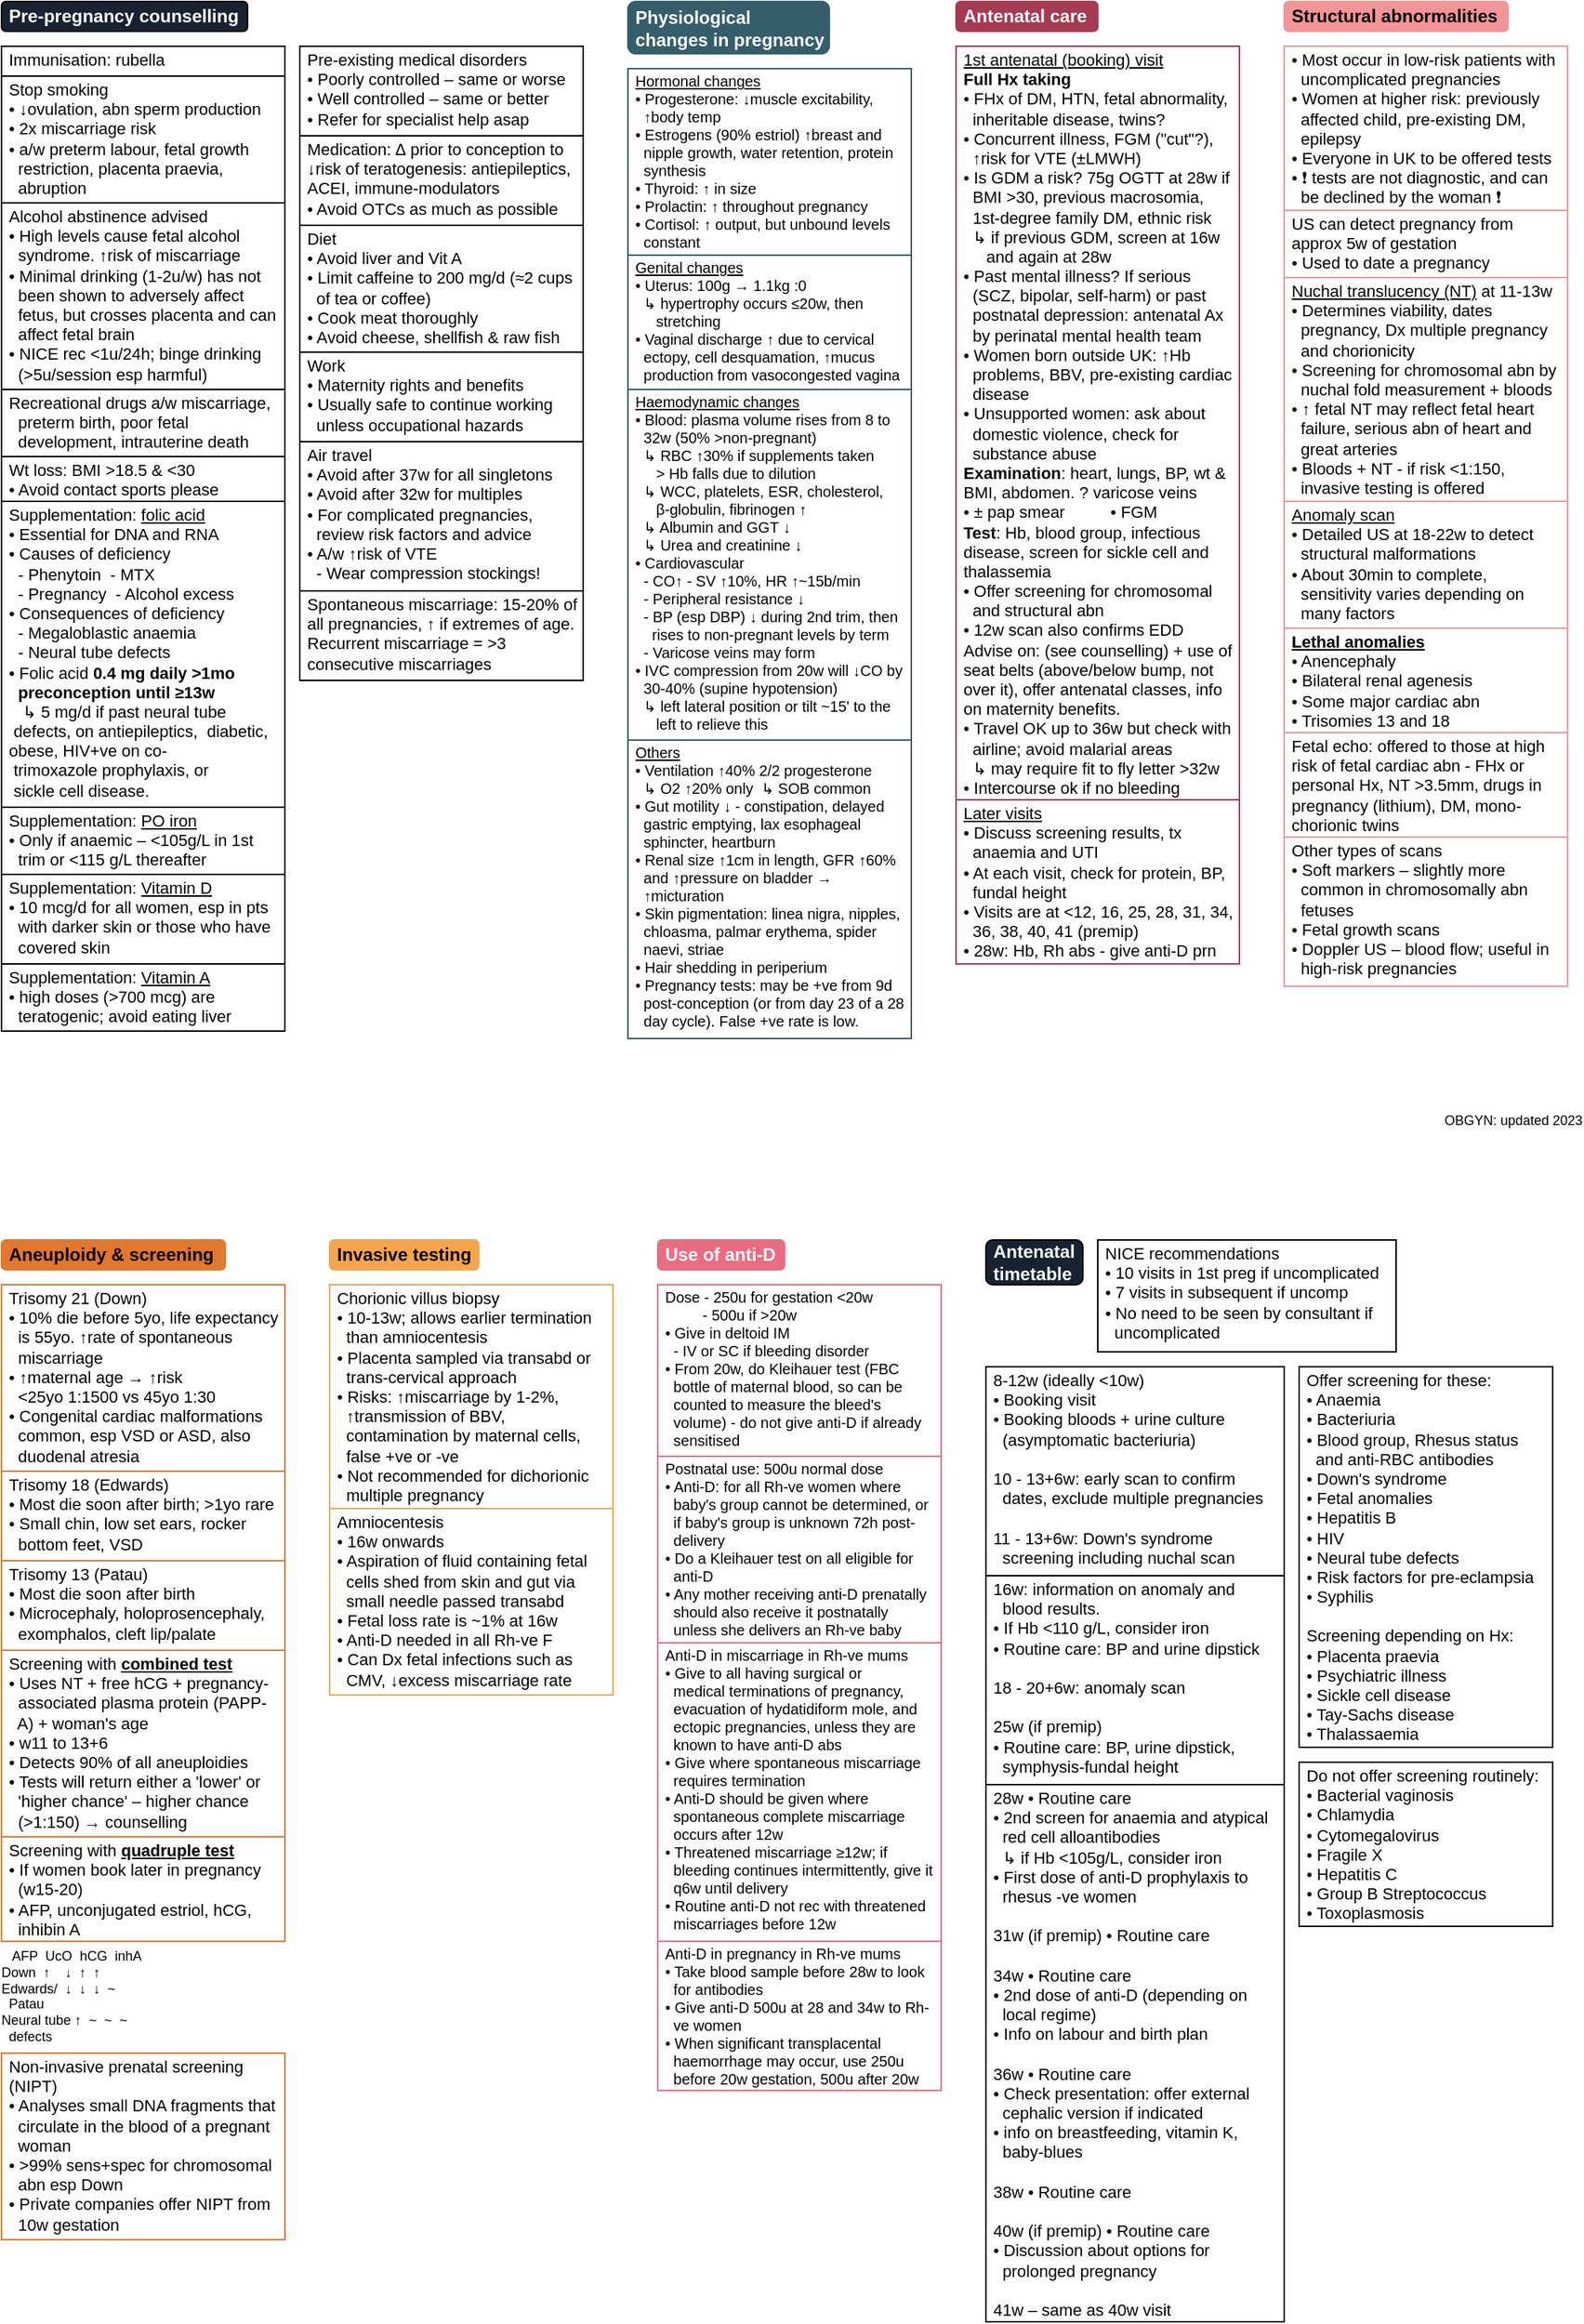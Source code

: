 <mxfile version="21.2.8" type="device" pages="3">
  <diagram id="H1RUSUYUqy5vCV2Sjo-0" name="Antenatal">
    <mxGraphModel dx="854" dy="854" grid="1" gridSize="5" guides="1" tooltips="1" connect="1" arrows="1" fold="1" page="1" pageScale="1" pageWidth="1169" pageHeight="827" math="0" shadow="0">
      <root>
        <mxCell id="0" />
        <mxCell id="1" parent="0" />
        <mxCell id="9rko5bfmQdZMndDFAWf5-10" value="Pre-pregnancy counselling" style="rounded=1;whiteSpace=wrap;html=1;spacingTop=0;fontStyle=1;align=left;spacing=5;fillColor=#182230;fontColor=#FFFFFF;strokeColor=#000000;" parent="1" vertex="1">
          <mxGeometry x="60" y="40" width="165" height="20" as="geometry" />
        </mxCell>
        <mxCell id="9rko5bfmQdZMndDFAWf5-11" value="&lt;font style=&quot;font-size: 11px;&quot;&gt;Immunisation: rubella&lt;br style=&quot;font-size: 11px;&quot;&gt;&lt;/font&gt;" style="rounded=0;whiteSpace=wrap;html=1;spacingTop=-7;spacing=5;align=left;verticalAlign=top;fontSize=11;strokeColor=#000000;" parent="1" vertex="1">
          <mxGeometry x="60" y="70" width="190" height="20" as="geometry" />
        </mxCell>
        <mxCell id="9rko5bfmQdZMndDFAWf5-12" value="&lt;font style=&quot;font-size: 11px;&quot;&gt;Stop smoking&lt;br style=&quot;font-size: 11px;&quot;&gt;• ↓ovulation, abn sperm production&lt;br&gt;• 2x miscarriage risk&lt;br&gt;• a/w preterm labour, fetal growth &lt;br&gt;&amp;nbsp; restriction, placenta praevia, &lt;br&gt;&amp;nbsp; abruption&lt;br style=&quot;font-size: 11px;&quot;&gt;&lt;/font&gt;" style="rounded=0;whiteSpace=wrap;html=1;spacingTop=-7;spacing=5;align=left;verticalAlign=top;fontSize=11;strokeColor=#000000;" parent="1" vertex="1">
          <mxGeometry x="60" y="90" width="190" height="85" as="geometry" />
        </mxCell>
        <mxCell id="9rko5bfmQdZMndDFAWf5-13" value="&lt;font style=&quot;font-size: 11px;&quot;&gt;Wt loss: BMI &amp;gt;18.5 &amp;amp; &amp;lt;30&lt;br&gt;• Avoid contact sports please&lt;br style=&quot;font-size: 11px;&quot;&gt;&lt;/font&gt;" style="rounded=0;whiteSpace=wrap;html=1;spacingTop=-7;spacing=5;align=left;verticalAlign=top;fontSize=11;strokeColor=#000000;" parent="1" vertex="1">
          <mxGeometry x="60" y="345" width="190" height="30" as="geometry" />
        </mxCell>
        <mxCell id="9rko5bfmQdZMndDFAWf5-14" value="&lt;font style=&quot;font-size: 11px;&quot;&gt;Supplementation: &lt;u&gt;folic acid&lt;/u&gt;&lt;br&gt;• Essential for DNA and RNA&lt;br&gt;• Causes of deficiency&lt;br&gt;&amp;nbsp; - Phenytoin&amp;nbsp;&lt;span style=&quot;white-space: pre;&quot;&gt;	&lt;/span&gt;- MTX&lt;br&gt;&amp;nbsp; - Pregnancy&amp;nbsp;&lt;span style=&quot;white-space: pre;&quot;&gt;	&lt;/span&gt;- Alcohol excess&lt;br&gt;• Consequences of deficiency&lt;br&gt;&amp;nbsp; - Megaloblastic anaemia&lt;br&gt;&amp;nbsp; - Neural tube defects&lt;br&gt;• Folic acid &lt;b&gt;0.4 mg daily &amp;gt;1mo &lt;br&gt;&amp;nbsp; preconception until ≥13w&lt;/b&gt;&lt;br&gt;&amp;nbsp; &amp;nbsp;↳ 5 mg/d if past neural tube &lt;br&gt;&lt;span style=&quot;white-space: pre;&quot;&gt;&lt;span style=&quot;white-space: pre;&quot;&gt;	&lt;/span&gt;&lt;/span&gt;defects, on antiepileptics, &lt;span style=&quot;white-space: pre;&quot;&gt;	&lt;/span&gt;diabetic, obese, HIV+ve on co-&lt;br&gt;&lt;span style=&quot;white-space: pre;&quot;&gt;	&lt;/span&gt;trimoxazole prophylaxis, or &lt;br&gt;&lt;span style=&quot;white-space: pre;&quot;&gt;	&lt;/span&gt;sickle cell disease.&lt;br style=&quot;font-size: 11px;&quot;&gt;&lt;/font&gt;" style="rounded=0;whiteSpace=wrap;html=1;spacingTop=-7;spacing=5;align=left;verticalAlign=top;fontSize=11;strokeColor=#000000;" parent="1" vertex="1">
          <mxGeometry x="60" y="375" width="190" height="205" as="geometry" />
        </mxCell>
        <mxCell id="9rko5bfmQdZMndDFAWf5-15" value="&lt;font style=&quot;font-size: 11px;&quot;&gt;Supplementation: &lt;u&gt;Vitamin D&lt;/u&gt;&lt;br&gt;• 10 mcg/d for all women, esp in pts &lt;br&gt;&amp;nbsp; with darker skin or those who have &lt;br&gt;&amp;nbsp; covered skin&lt;br style=&quot;font-size: 11px;&quot;&gt;&lt;/font&gt;" style="rounded=0;whiteSpace=wrap;html=1;spacingTop=-7;spacing=5;align=left;verticalAlign=top;fontSize=11;strokeColor=#000000;" parent="1" vertex="1">
          <mxGeometry x="60" y="625" width="190" height="60" as="geometry" />
        </mxCell>
        <mxCell id="9rko5bfmQdZMndDFAWf5-16" value="&lt;font style=&quot;font-size: 11px;&quot;&gt;Alcohol abstinence advised&lt;br&gt;• High levels cause fetal alcohol &lt;br&gt;&amp;nbsp; syndrome. ↑risk of miscarriage&amp;nbsp;&lt;br&gt;• Minimal drinking (1-2u/w) has not &lt;br&gt;&amp;nbsp; been shown to adversely affect &lt;br&gt;&amp;nbsp; fetus, but crosses placenta and can &lt;br&gt;&amp;nbsp; affect fetal brain&lt;br&gt;• NICE rec &amp;lt;1u/24h; binge drinking &lt;br&gt;&amp;nbsp; (&amp;gt;5u/session esp harmful)&lt;br style=&quot;font-size: 11px;&quot;&gt;&lt;/font&gt;" style="rounded=0;whiteSpace=wrap;html=1;spacingTop=-7;spacing=5;align=left;verticalAlign=top;fontSize=11;strokeColor=#000000;" parent="1" vertex="1">
          <mxGeometry x="60" y="175" width="190" height="125" as="geometry" />
        </mxCell>
        <mxCell id="9rko5bfmQdZMndDFAWf5-17" value="&lt;font style=&quot;font-size: 11px;&quot;&gt;Recreational drugs a/w miscarriage, &lt;br&gt;&amp;nbsp; preterm birth, poor fetal &lt;br&gt;&amp;nbsp; development, intrauterine death&lt;br style=&quot;font-size: 11px;&quot;&gt;&lt;/font&gt;" style="rounded=0;whiteSpace=wrap;html=1;spacingTop=-7;spacing=5;align=left;verticalAlign=top;fontSize=11;strokeColor=#000000;" parent="1" vertex="1">
          <mxGeometry x="60" y="300" width="190" height="45" as="geometry" />
        </mxCell>
        <mxCell id="9rko5bfmQdZMndDFAWf5-18" value="&lt;font style=&quot;font-size: 11px;&quot;&gt;Pre-existing medical disorders&lt;br&gt;• Poorly controlled – same or worse&lt;br&gt;• Well controlled – same or better&lt;br&gt;• Refer for specialist help asap&amp;nbsp;&lt;br style=&quot;font-size: 11px;&quot;&gt;&lt;/font&gt;" style="rounded=0;whiteSpace=wrap;html=1;spacingTop=-7;spacing=5;align=left;verticalAlign=top;fontSize=11;strokeColor=#000000;" parent="1" vertex="1">
          <mxGeometry x="260" y="70" width="190" height="60" as="geometry" />
        </mxCell>
        <mxCell id="9rko5bfmQdZMndDFAWf5-19" value="&lt;font style=&quot;font-size: 11px;&quot;&gt;Medication: ∆ prior to conception to ↓risk of teratogenesis: antiepileptics, ACEI, immune-modulators&lt;br&gt;• Avoid OTCs as much as possible&lt;br style=&quot;font-size: 11px;&quot;&gt;&lt;/font&gt;" style="rounded=0;whiteSpace=wrap;html=1;spacingTop=-7;spacing=5;align=left;verticalAlign=top;fontSize=11;strokeColor=#000000;" parent="1" vertex="1">
          <mxGeometry x="260" y="130" width="190" height="60" as="geometry" />
        </mxCell>
        <mxCell id="9rko5bfmQdZMndDFAWf5-20" value="&lt;font style=&quot;font-size: 11px;&quot;&gt;Spontaneous miscarriage: 15-20% of all pregnancies, ↑ if extremes of age. Recurrent miscarriage = &amp;gt;3 consecutive miscarriages&lt;br style=&quot;font-size: 11px;&quot;&gt;&lt;/font&gt;" style="rounded=0;whiteSpace=wrap;html=1;spacingTop=-7;spacing=5;align=left;verticalAlign=top;fontSize=11;strokeColor=#000000;" parent="1" vertex="1">
          <mxGeometry x="260" y="435" width="190" height="60" as="geometry" />
        </mxCell>
        <mxCell id="WNwKVluJ0oFB0plMWCBK-1" value="Physiological changes in pregnancy" style="rounded=1;whiteSpace=wrap;html=1;spacingTop=0;fontStyle=1;align=left;spacing=5;fillColor=#345e6a;fontColor=#FFFFFF;strokeColor=#345E6A;" parent="1" vertex="1">
          <mxGeometry x="480" y="40" width="135" height="35" as="geometry" />
        </mxCell>
        <mxCell id="WNwKVluJ0oFB0plMWCBK-2" value="&lt;font style=&quot;font-size: 10px;&quot;&gt;&lt;u style=&quot;font-size: 10px;&quot;&gt;Hormonal changes&lt;/u&gt;&lt;br style=&quot;font-size: 10px;&quot;&gt;• Progesterone:&amp;nbsp;↓muscle excitability, &lt;br style=&quot;font-size: 10px;&quot;&gt;&amp;nbsp; ↑body temp&lt;br style=&quot;font-size: 10px;&quot;&gt;• Estrogens (90% estriol)&amp;nbsp;↑breast&amp;nbsp;and &lt;br&gt;&amp;nbsp; nipple growth, water retention,&amp;nbsp;protein &lt;br&gt;&amp;nbsp; synthesis&lt;br style=&quot;font-size: 10px;&quot;&gt;• Thyroid:&amp;nbsp;↑ in size&lt;br style=&quot;font-size: 10px;&quot;&gt;• Prolactin:&amp;nbsp;↑ throughout pregnancy&lt;br style=&quot;font-size: 10px;&quot;&gt;• Cortisol:&amp;nbsp;↑ output, but unbound levels &lt;br&gt;&amp;nbsp; constant&lt;br style=&quot;font-size: 10px;&quot;&gt;&lt;br style=&quot;font-size: 10px;&quot;&gt;&lt;/font&gt;" style="rounded=0;whiteSpace=wrap;html=1;spacingTop=-7;spacing=5;align=left;verticalAlign=top;fontSize=10;strokeColor=#345E6A;" parent="1" vertex="1">
          <mxGeometry x="480" y="85" width="190" height="125" as="geometry" />
        </mxCell>
        <mxCell id="WNwKVluJ0oFB0plMWCBK-3" value="&lt;font style=&quot;font-size: 10px;&quot;&gt;&lt;u style=&quot;font-size: 10px;&quot;&gt;Genital changes&lt;/u&gt;&lt;br style=&quot;font-size: 10px;&quot;&gt;• Uterus: 100g&amp;nbsp;→ 1.1kg :0&lt;br style=&quot;font-size: 10px;&quot;&gt;&amp;nbsp;&amp;nbsp;↳ hypertrophy occurs&amp;nbsp;≤20w, then &lt;br style=&quot;font-size: 10px;&quot;&gt;&amp;nbsp; &amp;nbsp; &amp;nbsp;stretching&lt;br style=&quot;font-size: 10px;&quot;&gt;• Vaginal discharge&amp;nbsp;↑ due to cervical &lt;br style=&quot;font-size: 10px;&quot;&gt;&amp;nbsp; ectopy, cell desquamation,&amp;nbsp;↑mucus &lt;br style=&quot;font-size: 10px;&quot;&gt;&amp;nbsp; production from vasocongested vagina&lt;br style=&quot;font-size: 10px;&quot;&gt;&lt;/font&gt;" style="rounded=0;whiteSpace=wrap;html=1;spacingTop=-7;spacing=5;align=left;verticalAlign=top;fontSize=10;strokeColor=#345E6A;" parent="1" vertex="1">
          <mxGeometry x="480" y="210" width="190" height="90" as="geometry" />
        </mxCell>
        <mxCell id="WNwKVluJ0oFB0plMWCBK-4" value="&lt;font style=&quot;font-size: 10px;&quot;&gt;&lt;u style=&quot;font-size: 10px;&quot;&gt;Haemodynamic changes&lt;/u&gt;&lt;br style=&quot;font-size: 10px;&quot;&gt;• Blood: plasma volume rises from 8&amp;nbsp;to &lt;br&gt;&amp;nbsp; 32w (50% &amp;gt;non-pregnant)&lt;br style=&quot;font-size: 10px;&quot;&gt;&amp;nbsp;&amp;nbsp;↳ RBC&amp;nbsp;↑30% if supplements taken&lt;br style=&quot;font-size: 10px;&quot;&gt;&amp;nbsp; &amp;nbsp; &amp;nbsp;&amp;gt; Hb falls due to dilution&lt;br style=&quot;font-size: 10px;&quot;&gt;&amp;nbsp;&amp;nbsp;↳ WCC, platelets, ESR, cholesterol, &lt;br style=&quot;font-size: 10px;&quot;&gt;&amp;nbsp; &amp;nbsp; &amp;nbsp;β-globulin, fibrinogen&amp;nbsp;↑&lt;br style=&quot;font-size: 10px;&quot;&gt;&amp;nbsp;&amp;nbsp;↳ Albumin and GGT&amp;nbsp;↓&lt;br style=&quot;font-size: 10px;&quot;&gt;&amp;nbsp;&amp;nbsp;↳ Urea and creatinine&amp;nbsp;↓&lt;br style=&quot;font-size: 10px;&quot;&gt;• Cardiovascular&lt;br style=&quot;font-size: 10px;&quot;&gt;&amp;nbsp; - CO↑ - SV&amp;nbsp;↑10%, HR ↑~15b/min&lt;br style=&quot;font-size: 10px;&quot;&gt;&amp;nbsp; - Peripheral resistance&amp;nbsp;↓&lt;br style=&quot;font-size: 10px;&quot;&gt;&amp;nbsp; - BP (esp DBP)&amp;nbsp;↓ during 2nd trim, then &lt;br&gt;&amp;nbsp; &amp;nbsp; rises to non-pregnant levels&amp;nbsp;by term&lt;br style=&quot;font-size: 10px;&quot;&gt;&amp;nbsp; - Varicose veins may form&lt;br style=&quot;font-size: 10px;&quot;&gt;• IVC compression from 20w will&amp;nbsp;↓CO by &lt;br&gt;&amp;nbsp; 30-40% (supine&amp;nbsp;hypotension)&lt;br style=&quot;font-size: 10px;&quot;&gt;&amp;nbsp;&amp;nbsp;↳ left lateral position or tilt ~15&#39; to&amp;nbsp;the &lt;br&gt;&amp;nbsp; &amp;nbsp; &amp;nbsp;left to relieve this&lt;br style=&quot;font-size: 10px;&quot;&gt;&lt;/font&gt;" style="rounded=0;whiteSpace=wrap;html=1;spacingTop=-7;spacing=5;align=left;verticalAlign=top;fontSize=10;strokeColor=#345E6A;" parent="1" vertex="1">
          <mxGeometry x="480" y="300" width="190" height="235" as="geometry" />
        </mxCell>
        <mxCell id="WNwKVluJ0oFB0plMWCBK-6" value="&lt;font style=&quot;&quot;&gt;&lt;u style=&quot;font-size: 10px;&quot;&gt;Others&lt;/u&gt;&lt;br style=&quot;font-size: 10px;&quot;&gt;• Ventilation&amp;nbsp;↑40% 2/2 progesterone&lt;br style=&quot;font-size: 10px;&quot;&gt;&amp;nbsp;&amp;nbsp;↳ O2&amp;nbsp;↑20% only&amp;nbsp; ↳ SOB common&lt;br style=&quot;font-size: 10px;&quot;&gt;• Gut motility&amp;nbsp;↓ - constipation,&amp;nbsp;delayed &lt;br&gt;&amp;nbsp; gastric emptying, lax esophageal &lt;br&gt;&amp;nbsp; sphincter, heartburn&lt;br style=&quot;font-size: 10px;&quot;&gt;• Renal size&amp;nbsp;↑1cm in length,&amp;nbsp;GFR&amp;nbsp;↑60% &lt;br&gt;&amp;nbsp; and ↑pressure on&amp;nbsp;bladder → &lt;br&gt;&amp;nbsp; ↑micturation&lt;br style=&quot;font-size: 10px;&quot;&gt;• Skin pigmentation: linea nigra, nipples, &lt;br&gt;&amp;nbsp; chloasma, palmar erythema, spider &lt;br&gt;&amp;nbsp; naevi, striae&lt;br style=&quot;font-size: 10px;&quot;&gt;• Hair shedding in periperium&lt;br&gt;• Pregnancy tests: may be +ve from 9d &lt;br&gt;&amp;nbsp; post-conception (or from day 23 of a 28 &lt;br&gt;&amp;nbsp; day cycle). False +ve rate is low.&lt;br style=&quot;font-size: 10px;&quot;&gt;&lt;/font&gt;" style="rounded=0;whiteSpace=wrap;html=1;spacingTop=-7;spacing=5;align=left;verticalAlign=top;fontSize=10;strokeColor=#345E6A;" parent="1" vertex="1">
          <mxGeometry x="480" y="535" width="190" height="200" as="geometry" />
        </mxCell>
        <mxCell id="WNwKVluJ0oFB0plMWCBK-7" value="Antenatal care" style="rounded=1;whiteSpace=wrap;html=1;spacingTop=0;fontStyle=1;align=left;spacing=5;fillColor=#a63a52;fontColor=#FFFFFF;strokeColor=#A63A52;" parent="1" vertex="1">
          <mxGeometry x="700" y="40" width="95" height="20" as="geometry" />
        </mxCell>
        <mxCell id="WNwKVluJ0oFB0plMWCBK-8" value="&lt;font style=&quot;&quot;&gt;&lt;u&gt;1st antenatal (booking) visit&lt;/u&gt;&lt;br&gt;&lt;b&gt;Full Hx taking&lt;/b&gt;&lt;br&gt;• FHx of DM, HTN, fetal abnormality, &lt;br&gt;&amp;nbsp; inheritable disease, twins?&lt;br&gt;• Concurrent illness, FGM (&quot;cut&quot;?), &lt;br&gt;&amp;nbsp; ↑risk for VTE (±LMWH)&lt;br&gt;• Is GDM a risk? 75g OGTT at 28w if &lt;br&gt;&amp;nbsp; BMI &amp;gt;30, previous macrosomia, &lt;br&gt;&amp;nbsp; 1st-degree family DM, ethnic risk&lt;br&gt;&amp;nbsp;&amp;nbsp;↳ if previous GDM, screen at 16w &lt;br&gt;&amp;nbsp; &amp;nbsp; &amp;nbsp;and again at 28w&lt;br&gt;• Past mental illness? If serious &lt;br&gt;&amp;nbsp; (SCZ, bipolar, self-harm) or past &lt;br&gt;&amp;nbsp; postnatal depression: antenatal Ax &lt;br&gt;&amp;nbsp; by perinatal mental health team&lt;br&gt;• Women born outside UK:&amp;nbsp;↑Hb &lt;br&gt;&amp;nbsp; problems, BBV, pre-existing cardiac &lt;br&gt;&amp;nbsp; disease&lt;br&gt;• Unsupported women: ask about &lt;br&gt;&amp;nbsp; domestic violence, check for &lt;br&gt;&amp;nbsp; substance abuse&lt;br&gt;&lt;b&gt;Examination&lt;/b&gt;: heart, lungs, BP, wt &amp;amp; BMI, abdomen. ? varicose veins&lt;br&gt;•&amp;nbsp;± pap smear&amp;nbsp;&lt;span style=&quot;&quot;&gt;&amp;nbsp; &amp;nbsp; &amp;nbsp; &amp;nbsp; &amp;nbsp;&lt;/span&gt;&lt;span style=&quot;&quot;&gt;&lt;/span&gt;• FGM&lt;br&gt;&lt;b&gt;Test&lt;/b&gt;: Hb, blood group, infectious disease, screen for sickle cell and thalassemia&lt;br&gt;• Offer screening for chromosomal &lt;br&gt;&amp;nbsp; and structural abn&amp;nbsp;&lt;br&gt;• 12w scan also confirms EDD&lt;br&gt;Advise on: (see counselling) + use of seat belts (above/below bump, not over it), offer antenatal classes, info on maternity benefits.&lt;br&gt;• Travel OK up to 36w but check with &lt;br&gt;&amp;nbsp; airline; avoid malarial areas&lt;br&gt;&amp;nbsp;&amp;nbsp;↳ may require fit to fly letter &amp;gt;32w&lt;br&gt;• Intercourse ok if no bleeding&lt;br style=&quot;font-size: 11px;&quot;&gt;&lt;/font&gt;" style="rounded=0;whiteSpace=wrap;html=1;spacingTop=-7;spacing=5;align=left;verticalAlign=top;fontSize=11;strokeColor=#A63A52;" parent="1" vertex="1">
          <mxGeometry x="700" y="70" width="190" height="505" as="geometry" />
        </mxCell>
        <mxCell id="WNwKVluJ0oFB0plMWCBK-9" value="&lt;font style=&quot;&quot;&gt;&lt;u&gt;Later visits&lt;br&gt;&lt;/u&gt;• Discuss screening results, tx &lt;br&gt;&amp;nbsp; anaemia and UTI&lt;br&gt;• At each visit, check for protein, BP, &lt;br&gt;&amp;nbsp; fundal height&lt;br&gt;• Visits are at &amp;lt;12, 16, 25, 28, 31, 34, &lt;br&gt;&amp;nbsp; 36, 38, 40, 41 (premip)&lt;br&gt;• 28w: Hb, Rh abs - give anti-D prn&lt;br style=&quot;font-size: 11px;&quot;&gt;&lt;/font&gt;" style="rounded=0;whiteSpace=wrap;html=1;spacingTop=-7;spacing=5;align=left;verticalAlign=top;fontSize=11;strokeColor=#A63A52;" parent="1" vertex="1">
          <mxGeometry x="700" y="575" width="190" height="110" as="geometry" />
        </mxCell>
        <mxCell id="WNwKVluJ0oFB0plMWCBK-10" value="Use of anti-D" style="rounded=1;whiteSpace=wrap;html=1;spacingTop=0;fontStyle=1;align=left;spacing=5;fillColor=#ea6c81;fontColor=#FFFFFF;strokeColor=#EA6C81;" parent="1" vertex="1">
          <mxGeometry x="500" y="870" width="85" height="20" as="geometry" />
        </mxCell>
        <mxCell id="WNwKVluJ0oFB0plMWCBK-11" value="&lt;font style=&quot;font-size: 10px;&quot;&gt;Dose - 250u for gestation &amp;lt;20w&lt;br style=&quot;font-size: 10px;&quot;&gt;&lt;span style=&quot;font-size: 10px; background-color: initial;&quot;&gt;&amp;nbsp; &amp;nbsp; &amp;nbsp; &amp;nbsp; &amp;nbsp;- 500u if &amp;gt;20w&lt;br style=&quot;font-size: 10px;&quot;&gt;&lt;/span&gt;• Give in deltoid IM&lt;br style=&quot;font-size: 10px;&quot;&gt;&amp;nbsp; - IV or SC if bleeding disorder&lt;br style=&quot;font-size: 10px;&quot;&gt;• From 20w, do Kleihauer test (FBC &lt;br&gt;&amp;nbsp; bottle of maternal blood, so can be&amp;nbsp; &lt;br&gt;&amp;nbsp; counted to measure the bleed&#39;s &lt;br&gt;&amp;nbsp; volume) - do not give anti-D if&amp;nbsp;already &lt;br&gt;&amp;nbsp; sensitised&lt;br style=&quot;font-size: 10px;&quot;&gt;&lt;/font&gt;" style="rounded=0;whiteSpace=wrap;html=1;spacingTop=-7;spacing=5;align=left;verticalAlign=top;fontSize=10;strokeColor=#EA6C81;" parent="1" vertex="1">
          <mxGeometry x="500" y="900" width="190" height="115" as="geometry" />
        </mxCell>
        <mxCell id="WNwKVluJ0oFB0plMWCBK-13" value="&lt;font style=&quot;font-size: 10px;&quot;&gt;Postnatal use: 500u normal dose&lt;br style=&quot;font-size: 10px;&quot;&gt;• Anti-D: for all Rh-ve women where &lt;br style=&quot;font-size: 10px;&quot;&gt;&amp;nbsp; baby&#39;s group cannot be&amp;nbsp;determined, or &lt;br&gt;&amp;nbsp; if baby&#39;s group is&amp;nbsp;unknown 72h post-&lt;br&gt;&amp;nbsp; delivery&lt;br style=&quot;font-size: 10px;&quot;&gt;• Do a Kleihauer test on all eligible for &lt;br&gt;&amp;nbsp; anti-D&lt;br style=&quot;font-size: 10px;&quot;&gt;• Any mother receiving anti-D&amp;nbsp;prenatally &lt;br&gt;&amp;nbsp; should also receive it&amp;nbsp;postnatally &lt;br&gt;&amp;nbsp; unless she delivers an&amp;nbsp;Rh-ve baby&lt;br style=&quot;font-size: 10px;&quot;&gt;&lt;/font&gt;" style="rounded=0;whiteSpace=wrap;html=1;spacingTop=-7;spacing=5;align=left;verticalAlign=top;fontSize=10;strokeColor=#EA6C81;" parent="1" vertex="1">
          <mxGeometry x="500" y="1015" width="190" height="125" as="geometry" />
        </mxCell>
        <mxCell id="WNwKVluJ0oFB0plMWCBK-14" value="&lt;font style=&quot;font-size: 10px;&quot;&gt;Anti-D in miscarriage in Rh-ve mums&lt;br style=&quot;font-size: 10px;&quot;&gt;• Give to all having surgical or &lt;br style=&quot;font-size: 10px;&quot;&gt;&amp;nbsp; medical terminations of pregnancy, &lt;br style=&quot;font-size: 10px;&quot;&gt;&amp;nbsp; evacuation of hydatidiform mole,&amp;nbsp;and &lt;br&gt;&amp;nbsp; ectopic pregnancies, unless&amp;nbsp;they are &lt;br&gt;&amp;nbsp; known to have anti-D abs&lt;br style=&quot;font-size: 10px;&quot;&gt;• Give where spontaneous&amp;nbsp;miscarriage &lt;br&gt;&amp;nbsp; requires termination&lt;br style=&quot;font-size: 10px;&quot;&gt;• Anti-D should be given where &lt;br&gt;&amp;nbsp; spontaneous complete miscarriage &lt;br style=&quot;font-size: 10px;&quot;&gt;&amp;nbsp; occurs after 12w&lt;br style=&quot;font-size: 10px;&quot;&gt;• Threatened miscarriage&amp;nbsp;≥12w; if &lt;br&gt;&amp;nbsp; bleeding continues intermittently, give it &lt;br&gt;&amp;nbsp; q6w until delivery&lt;br style=&quot;font-size: 10px;&quot;&gt;• Routine anti-D not rec with threatened &lt;br&gt;&amp;nbsp; miscarriages before 12w&amp;nbsp;&lt;br style=&quot;font-size: 10px;&quot;&gt;&lt;/font&gt;" style="rounded=0;whiteSpace=wrap;html=1;spacingTop=-7;spacing=5;align=left;verticalAlign=top;fontSize=10;strokeColor=#EA6C81;" parent="1" vertex="1">
          <mxGeometry x="500" y="1140" width="190" height="200" as="geometry" />
        </mxCell>
        <mxCell id="WNwKVluJ0oFB0plMWCBK-15" value="&lt;font style=&quot;&quot;&gt;Anti-D in pregnancy in Rh-ve mums&lt;br style=&quot;font-size: 10px;&quot;&gt;• Take blood sample before 28w to look &lt;br&gt;&amp;nbsp; for antibodies&lt;br&gt;• Give anti-D 500u at 28 and 34w to Rh-&lt;br&gt;&amp;nbsp; ve women&lt;br&gt;• When significant transplacental &lt;br&gt;&amp;nbsp; haemorrhage may occur, use 250u &lt;br&gt;&amp;nbsp; before 20w gestation, 500u after 20w&lt;br style=&quot;font-size: 10px;&quot;&gt;&lt;/font&gt;" style="rounded=0;whiteSpace=wrap;html=1;spacingTop=-7;spacing=5;align=left;verticalAlign=top;fontSize=10;strokeColor=#EA6C81;" parent="1" vertex="1">
          <mxGeometry x="500" y="1340" width="190" height="100" as="geometry" />
        </mxCell>
        <mxCell id="WNwKVluJ0oFB0plMWCBK-17" value="&lt;font style=&quot;&quot;&gt;• Most occur in low-risk patients with &lt;br&gt;&amp;nbsp; uncomplicated pregnancies&lt;br style=&quot;font-size: 11px;&quot;&gt;• Women at higher risk: previously &lt;br&gt;&amp;nbsp; affected child, pre-existing DM, &lt;br&gt;&amp;nbsp; epilepsy&lt;br&gt;• Everyone in UK to be offered tests&lt;br&gt;•&amp;nbsp;❗️ tests are not diagnostic, and can &lt;br&gt;&amp;nbsp; be declined by the woman&amp;nbsp;❗️&lt;br style=&quot;font-size: 11px;&quot;&gt;&lt;/font&gt;" style="rounded=0;whiteSpace=wrap;html=1;spacingTop=-7;spacing=5;align=left;verticalAlign=top;fontSize=11;strokeColor=#F39597;" parent="1" vertex="1">
          <mxGeometry x="920" y="70" width="190" height="110" as="geometry" />
        </mxCell>
        <mxCell id="WNwKVluJ0oFB0plMWCBK-18" value="&lt;font style=&quot;&quot;&gt;US can detect pregnancy from approx 5w of gestation&lt;br&gt;• Used to date a pregnancy&lt;br style=&quot;font-size: 11px;&quot;&gt;&lt;/font&gt;" style="rounded=0;whiteSpace=wrap;html=1;spacingTop=-7;spacing=5;align=left;verticalAlign=top;fontSize=11;strokeColor=#F39597;" parent="1" vertex="1">
          <mxGeometry x="920" y="180" width="190" height="45" as="geometry" />
        </mxCell>
        <mxCell id="WNwKVluJ0oFB0plMWCBK-19" value="&lt;font style=&quot;&quot;&gt;&lt;u&gt;Nuchal translucency (NT)&lt;/u&gt; at 11-13w&amp;nbsp;&lt;br&gt;• Determines viability, dates &lt;br&gt;&amp;nbsp; pregnancy, Dx multiple pregnancy &lt;br&gt;&amp;nbsp; and chorionicity&lt;br&gt;• Screening for chromosomal abn by &lt;br&gt;&amp;nbsp; nuchal fold measurement + bloods&lt;br&gt;•&amp;nbsp;↑ fetal NT may reflect fetal heart &lt;br&gt;&amp;nbsp; failure, serious abn of heart and &lt;br&gt;&amp;nbsp; great arteries&lt;br&gt;• Bloods + NT - if risk &amp;lt;1:150, &lt;br&gt;&amp;nbsp; invasive testing is offered&lt;br style=&quot;font-size: 11px;&quot;&gt;&lt;/font&gt;" style="rounded=0;whiteSpace=wrap;html=1;spacingTop=-7;spacing=5;align=left;verticalAlign=top;fontSize=11;strokeColor=#F39597;" parent="1" vertex="1">
          <mxGeometry x="920" y="225" width="190" height="150" as="geometry" />
        </mxCell>
        <mxCell id="WNwKVluJ0oFB0plMWCBK-20" value="&lt;font style=&quot;&quot;&gt;&lt;u&gt;Anomaly scan&lt;/u&gt;&lt;br&gt;• Detailed US at 18-22w to detect &lt;br&gt;&amp;nbsp; structural malformations&lt;br&gt;• About 30min to complete, &lt;br&gt;&amp;nbsp; sensitivity varies depending on &lt;br&gt;&amp;nbsp; many factors&lt;br style=&quot;font-size: 11px;&quot;&gt;&lt;/font&gt;" style="rounded=0;whiteSpace=wrap;html=1;spacingTop=-7;spacing=5;align=left;verticalAlign=top;fontSize=11;strokeColor=#F39597;" parent="1" vertex="1">
          <mxGeometry x="920" y="375" width="190" height="85" as="geometry" />
        </mxCell>
        <mxCell id="WNwKVluJ0oFB0plMWCBK-21" value="&lt;font style=&quot;&quot;&gt;&lt;b&gt;&lt;u&gt;Lethal anomalies&lt;/u&gt;&lt;/b&gt;&lt;br&gt;• Anencephaly&lt;br&gt;• Bilateral renal agenesis&lt;br&gt;• Some major cardiac abn&lt;br&gt;• Trisomies 13 and 18&lt;br style=&quot;font-size: 11px;&quot;&gt;&lt;/font&gt;" style="rounded=0;whiteSpace=wrap;html=1;spacingTop=-7;spacing=5;align=left;verticalAlign=top;fontSize=11;strokeColor=#F39597;" parent="1" vertex="1">
          <mxGeometry x="920" y="460" width="190" height="70" as="geometry" />
        </mxCell>
        <mxCell id="WNwKVluJ0oFB0plMWCBK-22" value="&lt;font style=&quot;&quot;&gt;Fetal echo: offered to those at high risk of fetal cardiac abn - FHx or personal Hx, NT &amp;gt;3.5mm, drugs in pregnancy (lithium), DM, mono-chorionic twins&lt;br style=&quot;font-size: 11px;&quot;&gt;&lt;/font&gt;" style="rounded=0;whiteSpace=wrap;html=1;spacingTop=-7;spacing=5;align=left;verticalAlign=top;fontSize=11;strokeColor=#F39597;" parent="1" vertex="1">
          <mxGeometry x="920" y="530" width="190" height="70" as="geometry" />
        </mxCell>
        <mxCell id="fITFJkFbMG79iavzdVpm-1" value="&lt;font style=&quot;&quot;&gt;Other types of scans&lt;br&gt;• Soft markers – slightly more &lt;br&gt;&amp;nbsp; common in chromosomally abn &lt;br&gt;&amp;nbsp; fetuses&lt;br&gt;• Fetal growth scans&lt;br&gt;• Doppler US – blood flow; useful in &lt;br&gt;&amp;nbsp; high-risk pregnancies&lt;br style=&quot;font-size: 11px;&quot;&gt;&lt;/font&gt;" style="rounded=0;whiteSpace=wrap;html=1;spacingTop=-7;spacing=5;align=left;verticalAlign=top;fontSize=11;strokeColor=#F39597;" parent="1" vertex="1">
          <mxGeometry x="920" y="600" width="190" height="100" as="geometry" />
        </mxCell>
        <mxCell id="fITFJkFbMG79iavzdVpm-5" value="Structural abnormalities" style="rounded=1;whiteSpace=wrap;html=1;spacingTop=0;fontStyle=1;align=left;spacing=5;fillColor=#f39597;fontColor=#000000;strokeColor=#F39597;" parent="1" vertex="1">
          <mxGeometry x="920" y="40" width="150" height="20" as="geometry" />
        </mxCell>
        <mxCell id="fITFJkFbMG79iavzdVpm-6" value="Aneuploidy &amp;amp; screening" style="rounded=1;whiteSpace=wrap;html=1;spacingTop=0;fontStyle=1;align=left;spacing=5;fillColor=#e2782c;fontColor=#000000;strokeColor=#E2782C;" parent="1" vertex="1">
          <mxGeometry x="60" y="870" width="150" height="20" as="geometry" />
        </mxCell>
        <mxCell id="fITFJkFbMG79iavzdVpm-7" value="&lt;font style=&quot;font-size: 11px;&quot;&gt;Trisomy 21 (Down)&lt;br&gt;• 10% die before 5yo, life expectancy &lt;br&gt;&amp;nbsp; is 55yo. ↑rate of spontaneous &lt;br&gt;&amp;nbsp; miscarriage&lt;br&gt;• ↑maternal age → ↑risk&lt;br style=&quot;border-color: var(--border-color);&quot;&gt;&amp;nbsp; &amp;lt;25yo 1:1500 vs 45yo 1:30&lt;br&gt;• Congenital cardiac malformations &lt;br&gt;&amp;nbsp; common, esp VSD or ASD, also &lt;br&gt;&amp;nbsp; duodenal atresia&lt;br style=&quot;font-size: 11px;&quot;&gt;&lt;/font&gt;" style="rounded=0;whiteSpace=wrap;html=1;spacingTop=-7;spacing=5;align=left;verticalAlign=top;fontSize=11;strokeColor=#E2782C;" parent="1" vertex="1">
          <mxGeometry x="60" y="900" width="190" height="125" as="geometry" />
        </mxCell>
        <mxCell id="fITFJkFbMG79iavzdVpm-8" value="&lt;font style=&quot;font-size: 11px;&quot;&gt;Trisomy 18 (Edwards)&lt;br&gt;• Most die soon after birth; &amp;gt;1yo rare&lt;br&gt;• Small chin, low set ears, rocker &lt;br&gt;&amp;nbsp; bottom feet, VSD&lt;br style=&quot;font-size: 11px;&quot;&gt;&lt;/font&gt;" style="rounded=0;whiteSpace=wrap;html=1;spacingTop=-7;spacing=5;align=left;verticalAlign=top;fontSize=11;strokeColor=#E2782C;" parent="1" vertex="1">
          <mxGeometry x="60" y="1025" width="190" height="60" as="geometry" />
        </mxCell>
        <mxCell id="fITFJkFbMG79iavzdVpm-9" value="&lt;font style=&quot;font-size: 11px;&quot;&gt;Trisomy 13 (Patau)&lt;br&gt;• Most die soon after birth&lt;br&gt;• Microcephaly, holoprosencephaly, &lt;br&gt;&amp;nbsp; exomphalos, cleft lip/palate&lt;br style=&quot;font-size: 11px;&quot;&gt;&lt;/font&gt;" style="rounded=0;whiteSpace=wrap;html=1;spacingTop=-7;spacing=5;align=left;verticalAlign=top;fontSize=11;strokeColor=#E2782C;" parent="1" vertex="1">
          <mxGeometry x="60" y="1085" width="190" height="60" as="geometry" />
        </mxCell>
        <mxCell id="fITFJkFbMG79iavzdVpm-10" value="&lt;font style=&quot;font-size: 11px;&quot;&gt;Screening with &lt;b&gt;&lt;u&gt;combined test&lt;/u&gt;&lt;/b&gt;&lt;br&gt;• Uses NT + free hCG + pregnancy-&lt;br&gt;&amp;nbsp; associated plasma protein (PAPP-&lt;br&gt;&amp;nbsp; A) + woman&#39;s age&lt;br&gt;• w11 to 13+6&lt;br&gt;• Detects 90% of all aneuploidies&lt;br&gt;• Tests will return either a &#39;lower&#39; or &lt;br&gt;&amp;nbsp; &#39;higher chance&#39; – higher chance &lt;br&gt;&amp;nbsp; (&amp;gt;1:150) → counselling&lt;br style=&quot;font-size: 11px;&quot;&gt;&lt;/font&gt;" style="rounded=0;whiteSpace=wrap;html=1;spacingTop=-7;spacing=5;align=left;verticalAlign=top;fontSize=11;strokeColor=#E2782C;" parent="1" vertex="1">
          <mxGeometry x="60" y="1145" width="190" height="125" as="geometry" />
        </mxCell>
        <mxCell id="fITFJkFbMG79iavzdVpm-11" value="&lt;font style=&quot;font-size: 11px;&quot;&gt;Screening with &lt;b&gt;&lt;u&gt;quadruple test&lt;/u&gt;&lt;/b&gt;&lt;br&gt;• If women book later in pregnancy &lt;br&gt;&amp;nbsp; (w15-20)&lt;br&gt;• AFP, unconjugated estriol, hCG, &lt;br&gt;&amp;nbsp; inhibin A&lt;br style=&quot;font-size: 11px;&quot;&gt;&lt;/font&gt;" style="rounded=0;whiteSpace=wrap;html=1;spacingTop=-7;spacing=5;align=left;verticalAlign=top;fontSize=11;strokeColor=#E2782C;" parent="1" vertex="1">
          <mxGeometry x="60" y="1270" width="190" height="70" as="geometry" />
        </mxCell>
        <mxCell id="fITFJkFbMG79iavzdVpm-12" value="&lt;span style=&quot;white-space: pre;&quot;&gt;&lt;span style=&quot;white-space: pre;&quot;&gt;	&lt;/span&gt;	&lt;/span&gt;&lt;span style=&quot;white-space: pre;&quot;&gt;	&lt;/span&gt;AFP&lt;span style=&quot;white-space: pre;&quot;&gt;	&lt;/span&gt;&lt;span style=&quot;white-space: pre;&quot;&gt;	&lt;/span&gt;&lt;span style=&quot;white-space: pre;&quot;&gt;U&lt;/span&gt;cO&lt;span style=&quot;white-space: pre;&quot;&gt;	&lt;/span&gt;&lt;span style=&quot;white-space: pre;&quot;&gt;	&lt;/span&gt;hCG&lt;span style=&quot;white-space: pre;&quot;&gt;	&lt;/span&gt;&lt;span style=&quot;white-space: pre;&quot;&gt;	&lt;/span&gt;inhA&lt;br&gt;Down&lt;span style=&quot;white-space: pre;&quot;&gt;	&lt;/span&gt;&lt;span style=&quot;white-space: pre;&quot;&gt;	&lt;/span&gt;↑&lt;span style=&quot;white-space: pre;&quot;&gt; &lt;span style=&quot;white-space: pre;&quot;&gt; &lt;span style=&quot;white-space: pre;&quot;&gt;	&lt;/span&gt;&lt;span style=&quot;white-space: pre;&quot;&gt;	&lt;/span&gt;&lt;/span&gt;&lt;/span&gt;↓&lt;span style=&quot;white-space: pre;&quot;&gt;	&lt;/span&gt;&lt;span style=&quot;white-space: pre;&quot;&gt;	&lt;/span&gt;↑&lt;span style=&quot;white-space: pre;&quot;&gt;	&lt;/span&gt;&lt;span style=&quot;white-space: pre;&quot;&gt;	&lt;/span&gt;↑&lt;br&gt;Edwards/&lt;span style=&quot;white-space: pre;&quot;&gt; &lt;span style=&quot;white-space: pre;&quot;&gt;	&lt;/span&gt;&lt;/span&gt;↓&lt;span style=&quot;white-space: pre;&quot;&gt;	&lt;/span&gt;&lt;span style=&quot;white-space: pre;&quot;&gt;	&lt;/span&gt;↓&lt;span style=&quot;white-space: pre;&quot;&gt;	&lt;/span&gt;&lt;span style=&quot;white-space: pre;&quot;&gt;	&lt;/span&gt;&lt;span style=&quot;white-space: pre;&quot;&gt;↓&lt;span style=&quot;white-space: pre;&quot;&gt;	&lt;/span&gt;&lt;span style=&quot;white-space: pre;&quot;&gt;	&lt;/span&gt;~&lt;/span&gt;&lt;br&gt;&amp;nbsp; Patau&lt;br&gt;Neural tube&lt;span style=&quot;white-space: pre;&quot;&gt;	&lt;/span&gt;↑&lt;span style=&quot;white-space: pre;&quot;&gt;	&lt;/span&gt;&lt;span style=&quot;white-space: pre;&quot;&gt;	&lt;/span&gt;~&lt;span style=&quot;white-space: pre;&quot;&gt;	&lt;/span&gt;&lt;span style=&quot;white-space: pre;&quot;&gt;	&lt;/span&gt;&lt;span style=&quot;white-space: pre;&quot;&gt;~&lt;span style=&quot;white-space: pre;&quot;&gt;	&lt;/span&gt;&lt;span style=&quot;white-space: pre;&quot;&gt;	&lt;/span&gt;~&lt;/span&gt;&amp;nbsp;&lt;br&gt;&amp;nbsp; defects" style="text;html=1;strokeColor=none;fillColor=none;align=left;verticalAlign=top;whiteSpace=wrap;rounded=0;fontSize=9;fontColor=#000000;spacing=0;spacingTop=-5;" parent="1" vertex="1">
          <mxGeometry x="60" y="1345" width="200" height="65" as="geometry" />
        </mxCell>
        <mxCell id="fITFJkFbMG79iavzdVpm-13" value="&lt;font style=&quot;font-size: 11px;&quot;&gt;Non-invasive prenatal screening (NIPT)&lt;br&gt;• Analyses small DNA fragments that &lt;br&gt;&amp;nbsp; circulate in the blood of a pregnant &lt;br&gt;&amp;nbsp; woman&lt;br&gt;• &amp;gt;99% sens+spec for chromosomal &lt;br&gt;&amp;nbsp; abn esp Down&lt;br&gt;• Private companies offer NIPT from &lt;br&gt;&amp;nbsp; 10w gestation&lt;br style=&quot;font-size: 11px;&quot;&gt;&lt;/font&gt;" style="rounded=0;whiteSpace=wrap;html=1;spacingTop=-7;spacing=5;align=left;verticalAlign=top;fontSize=11;strokeColor=#E2782C;" parent="1" vertex="1">
          <mxGeometry x="60" y="1415" width="190" height="125" as="geometry" />
        </mxCell>
        <mxCell id="fITFJkFbMG79iavzdVpm-14" value="Invasive testing" style="rounded=1;whiteSpace=wrap;html=1;spacingTop=0;fontStyle=1;align=left;spacing=5;fillColor=#f7a54d;fontColor=#000000;strokeColor=#F7A54D;" parent="1" vertex="1">
          <mxGeometry x="280" y="870" width="100" height="20" as="geometry" />
        </mxCell>
        <mxCell id="fITFJkFbMG79iavzdVpm-15" value="&lt;font style=&quot;font-size: 11px;&quot;&gt;Chorionic villus biopsy&lt;br&gt;• 10-13w; allows earlier termination &lt;br&gt;&amp;nbsp; than amniocentesis&lt;br&gt;• Placenta sampled via transabd or &lt;br&gt;&amp;nbsp; trans-cervical approach&lt;br&gt;• Risks: ↑miscarriage by 1-2%, &lt;br&gt;&amp;nbsp; ↑transmission of BBV, &lt;br&gt;&amp;nbsp; contamination by maternal cells, &lt;br&gt;&amp;nbsp; false +ve or -ve&lt;br&gt;• Not recommended for dichorionic&lt;br&gt;&amp;nbsp; multiple pregnancy&lt;br style=&quot;font-size: 11px;&quot;&gt;&lt;/font&gt;" style="rounded=0;whiteSpace=wrap;html=1;spacingTop=-7;spacing=5;align=left;verticalAlign=top;fontSize=11;strokeColor=#F7A54D;" parent="1" vertex="1">
          <mxGeometry x="280" y="900" width="190" height="150" as="geometry" />
        </mxCell>
        <mxCell id="fITFJkFbMG79iavzdVpm-16" value="&lt;font style=&quot;font-size: 11px;&quot;&gt;Amniocentesis&lt;br&gt;• 16w onwards&lt;br&gt;• Aspiration of fluid containing fetal &lt;br&gt;&amp;nbsp; cells shed from skin and gut via &lt;br&gt;&amp;nbsp; small needle passed transabd&lt;br&gt;• Fetal loss rate is ~1% at 16w&lt;br&gt;• Anti-D needed in all Rh-ve F&lt;br&gt;• Can Dx fetal infections such as &lt;br&gt;&amp;nbsp; CMV, ↓excess miscarriage rate&lt;br style=&quot;font-size: 11px;&quot;&gt;&lt;/font&gt;" style="rounded=0;whiteSpace=wrap;html=1;spacingTop=-7;spacing=5;align=left;verticalAlign=top;fontSize=11;strokeColor=#F7A54D;" parent="1" vertex="1">
          <mxGeometry x="280" y="1050" width="190" height="125" as="geometry" />
        </mxCell>
        <mxCell id="5IpXdjx-9vjoLSlwrZrc-1" value="OBGYN: updated 2023" style="text;html=1;strokeColor=none;fillColor=none;align=right;verticalAlign=top;whiteSpace=wrap;rounded=0;fontSize=9;fontColor=#000000;spacing=0;spacingTop=-5;" parent="1" vertex="1">
          <mxGeometry x="1000" y="785" width="120" height="10" as="geometry" />
        </mxCell>
        <mxCell id="d2C18sYbVOM_otTZrBkc-1" value="&lt;font style=&quot;font-size: 11px;&quot;&gt;Work&lt;br&gt;• Maternity rights and benefits&lt;br&gt;• Usually safe to continue working &lt;br&gt;&amp;nbsp; unless occupational hazards&lt;br style=&quot;font-size: 11px;&quot;&gt;&lt;/font&gt;" style="rounded=0;whiteSpace=wrap;html=1;spacingTop=-7;spacing=5;align=left;verticalAlign=top;fontSize=11;strokeColor=#000000;" vertex="1" parent="1">
          <mxGeometry x="260" y="275" width="190" height="60" as="geometry" />
        </mxCell>
        <mxCell id="d2C18sYbVOM_otTZrBkc-2" value="&lt;font style=&quot;font-size: 11px;&quot;&gt;Air travel&lt;br&gt;• Avoid after 37w for all singletons&lt;br&gt;• Avoid after 32w for multiples&lt;br&gt;• For complicated pregnancies, &lt;br&gt;&amp;nbsp; review risk factors and advice&lt;br&gt;• A/w ↑risk of VTE&lt;br&gt;&amp;nbsp; - Wear compression stockings!&lt;br style=&quot;font-size: 11px;&quot;&gt;&lt;/font&gt;" style="rounded=0;whiteSpace=wrap;html=1;spacingTop=-7;spacing=5;align=left;verticalAlign=top;fontSize=11;strokeColor=#000000;" vertex="1" parent="1">
          <mxGeometry x="260" y="335" width="190" height="100" as="geometry" />
        </mxCell>
        <mxCell id="d2C18sYbVOM_otTZrBkc-3" value="&lt;font style=&quot;font-size: 11px;&quot;&gt;Supplementation: &lt;u&gt;PO iron&lt;/u&gt;&lt;br&gt;• Only if anaemic – &amp;lt;105g/L in 1st &lt;br&gt;&amp;nbsp; trim or &amp;lt;115 g/L thereafter&lt;br style=&quot;font-size: 11px;&quot;&gt;&lt;/font&gt;" style="rounded=0;whiteSpace=wrap;html=1;spacingTop=-7;spacing=5;align=left;verticalAlign=top;fontSize=11;strokeColor=#000000;" vertex="1" parent="1">
          <mxGeometry x="60" y="580" width="190" height="45" as="geometry" />
        </mxCell>
        <mxCell id="39uvDKgce68YC7NuWjWF-1" value="&lt;font style=&quot;font-size: 11px;&quot;&gt;Supplementation: &lt;u&gt;Vitamin A&lt;/u&gt;&lt;br&gt;• high doses (&amp;gt;700 mcg) are&lt;br&gt;&amp;nbsp; teratogenic; avoid eating liver&lt;br style=&quot;font-size: 11px;&quot;&gt;&lt;/font&gt;" style="rounded=0;whiteSpace=wrap;html=1;spacingTop=-7;spacing=5;align=left;verticalAlign=top;fontSize=11;strokeColor=#000000;" vertex="1" parent="1">
          <mxGeometry x="60" y="685" width="190" height="45" as="geometry" />
        </mxCell>
        <mxCell id="LE78d4ADtx86MWKZAMgd-1" value="Antenatal timetable" style="rounded=1;whiteSpace=wrap;html=1;spacingTop=0;fontStyle=1;align=left;spacing=5;fillColor=#182230;fontColor=#FFFFFF;strokeColor=#000000;" vertex="1" parent="1">
          <mxGeometry x="720" y="870" width="65" height="30" as="geometry" />
        </mxCell>
        <mxCell id="LE78d4ADtx86MWKZAMgd-2" value="&lt;font style=&quot;font-size: 11px;&quot;&gt;NICE recommendations&lt;br&gt;• 10 visits in 1st preg if uncomplicated&lt;br&gt;• 7 visits in subsequent if uncomp&lt;br&gt;• No need to be seen by consultant if &lt;br&gt;&amp;nbsp; uncomplicated&lt;br&gt;&lt;br style=&quot;font-size: 11px;&quot;&gt;&lt;/font&gt;" style="rounded=0;whiteSpace=wrap;html=1;spacingTop=-7;spacing=5;align=left;verticalAlign=top;fontSize=11;strokeColor=#000000;" vertex="1" parent="1">
          <mxGeometry x="795" y="870" width="200" height="75" as="geometry" />
        </mxCell>
        <mxCell id="LE78d4ADtx86MWKZAMgd-3" value="&lt;font style=&quot;font-size: 11px;&quot;&gt;8-12w (ideally &amp;lt;10w)&lt;br&gt;• Booking visit&lt;br&gt;• Booking bloods + urine culture &lt;br&gt;&amp;nbsp; (asymptomatic bacteriuria)&lt;br&gt;&lt;br&gt;10 - 13+6w: early scan to confirm &lt;br&gt;&amp;nbsp; dates, exclude multiple pregnancies&lt;br&gt;&lt;br&gt;11 - 13+6w: Down&#39;s syndrome &lt;br&gt;&amp;nbsp; screening including nuchal scan&lt;br style=&quot;font-size: 11px;&quot;&gt;&lt;/font&gt;" style="rounded=0;whiteSpace=wrap;html=1;spacingTop=-7;spacing=5;align=left;verticalAlign=top;fontSize=11;strokeColor=#000000;" vertex="1" parent="1">
          <mxGeometry x="720" y="955" width="200" height="140" as="geometry" />
        </mxCell>
        <mxCell id="LE78d4ADtx86MWKZAMgd-4" value="&lt;font style=&quot;font-size: 11px;&quot;&gt;16w: information on anomaly and &lt;br&gt;&amp;nbsp; blood results.&lt;br&gt;• If Hb &amp;lt;110 g/L, consider iron&lt;br&gt;• Routine care: BP and urine dipstick&lt;br&gt;&lt;br&gt;18 - 20+6w: anomaly scan&lt;br&gt;&lt;br&gt;25w (if premip)&lt;br&gt;• Routine care: BP, urine dipstick, &lt;br&gt;&amp;nbsp; symphysis-fundal height&lt;br style=&quot;font-size: 11px;&quot;&gt;&lt;/font&gt;" style="rounded=0;whiteSpace=wrap;html=1;spacingTop=-7;spacing=5;align=left;verticalAlign=top;fontSize=11;strokeColor=#000000;" vertex="1" parent="1">
          <mxGeometry x="720" y="1095" width="200" height="140" as="geometry" />
        </mxCell>
        <mxCell id="LE78d4ADtx86MWKZAMgd-5" value="&lt;font style=&quot;font-size: 11px;&quot;&gt;28w • Routine care&lt;br&gt;• 2nd screen for anaemia and atypical &lt;br&gt;&amp;nbsp; red cell alloantibodies&lt;br&gt;&amp;nbsp; ↳ if Hb &amp;lt;105g/L, consider iron&lt;br&gt;• First dose of anti-D prophylaxis to &lt;br&gt;&amp;nbsp; rhesus -ve women&lt;br&gt;&lt;br&gt;31w (if premip) • Routine care&lt;br&gt;&lt;br&gt;34w • Routine care&lt;br&gt;• 2nd dose of anti-D (depending on &lt;br&gt;&amp;nbsp; local regime)&lt;br&gt;• Info on labour and birth plan&lt;br&gt;&lt;br&gt;36w • Routine care&lt;br&gt;• Check presentation: offer external &lt;br&gt;&amp;nbsp; cephalic version if indicated&lt;br&gt;• info on breastfeeding, vitamin K, &lt;br&gt;&amp;nbsp; baby-blues&lt;br&gt;&lt;br&gt;38w • Routine care&lt;br&gt;&lt;br&gt;40w (if premip) • Routine care&lt;br&gt;• Discussion about options for &lt;br&gt;&amp;nbsp; prolonged pregnancy&lt;br&gt;&lt;br&gt;41w – same as 40w visit&lt;br style=&quot;font-size: 11px;&quot;&gt;&lt;/font&gt;" style="rounded=0;whiteSpace=wrap;html=1;spacingTop=-7;spacing=5;align=left;verticalAlign=top;fontSize=11;strokeColor=#000000;" vertex="1" parent="1">
          <mxGeometry x="720" y="1235" width="200" height="360" as="geometry" />
        </mxCell>
        <mxCell id="LE78d4ADtx86MWKZAMgd-6" value="&lt;font style=&quot;&quot;&gt;Offer screening for these:&amp;nbsp;&lt;br&gt;&lt;div style=&quot;&quot;&gt;• Anaemia&lt;/div&gt;&lt;div style=&quot;&quot;&gt;• Bacteriuria&lt;/div&gt;&lt;div style=&quot;&quot;&gt;• Blood group, Rhesus status&amp;nbsp;&lt;/div&gt;&lt;div style=&quot;&quot;&gt;&amp;nbsp; and&amp;nbsp;&lt;span style=&quot;background-color: initial;&quot;&gt;anti-&lt;/span&gt;&lt;span style=&quot;background-color: initial;&quot;&gt;RBC&amp;nbsp;&lt;/span&gt;&lt;span style=&quot;background-color: initial;&quot;&gt;antibodies&lt;/span&gt;&lt;/div&gt;&lt;div style=&quot;&quot;&gt;• Down&#39;s syndrome&lt;/div&gt;&lt;div style=&quot;&quot;&gt;• Fetal anomalies&lt;/div&gt;&lt;div style=&quot;&quot;&gt;• Hepatitis B&lt;/div&gt;&lt;div style=&quot;&quot;&gt;• HIV&lt;/div&gt;&lt;div style=&quot;&quot;&gt;• Neural tube defects&lt;/div&gt;&lt;div style=&quot;&quot;&gt;• Risk factors for pre-eclampsia&lt;/div&gt;&lt;div style=&quot;&quot;&gt;• Syphilis&lt;/div&gt;&lt;div style=&quot;&quot;&gt;&lt;br&gt;&lt;/div&gt;&lt;div style=&quot;&quot;&gt;Screening depending on Hx:&lt;/div&gt;&lt;div style=&quot;&quot;&gt;• Placenta praevia&lt;/div&gt;&lt;div style=&quot;&quot;&gt;• Psychiatric illness&lt;/div&gt;&lt;div style=&quot;&quot;&gt;• Sickle cell disease&lt;/div&gt;&lt;div style=&quot;&quot;&gt;• Tay-Sachs disease&lt;/div&gt;&lt;div style=&quot;&quot;&gt;• Thalassaemia&lt;/div&gt;&lt;/font&gt;" style="rounded=0;whiteSpace=wrap;html=1;spacingTop=-7;spacing=5;align=left;verticalAlign=top;fontSize=11;strokeColor=#000000;" vertex="1" parent="1">
          <mxGeometry x="930" y="955" width="170" height="255" as="geometry" />
        </mxCell>
        <mxCell id="LE78d4ADtx86MWKZAMgd-7" value="Do not offer screening routinely:&lt;br&gt;•&amp;nbsp;Bacterial vaginosis&lt;div&gt;• Chlamydia&lt;/div&gt;&lt;div&gt;• Cytomegalovirus&lt;/div&gt;&lt;div&gt;• Fragile X&lt;/div&gt;&lt;div&gt;• Hepatitis C&lt;/div&gt;&lt;div&gt;• Group B Streptococcus&lt;/div&gt;&lt;div&gt;• Toxoplasmosis&lt;/div&gt;" style="rounded=0;whiteSpace=wrap;html=1;spacingTop=-7;spacing=5;align=left;verticalAlign=top;fontSize=11;strokeColor=#000000;" vertex="1" parent="1">
          <mxGeometry x="930" y="1220" width="170" height="110" as="geometry" />
        </mxCell>
        <mxCell id="LE78d4ADtx86MWKZAMgd-8" value="&lt;font style=&quot;font-size: 11px;&quot;&gt;Diet&lt;br&gt;• Avoid liver and Vit A&lt;br style=&quot;border-color: var(--border-color);&quot;&gt;• Limit caffeine to 200 mg/d (≈2 cups&lt;br style=&quot;border-color: var(--border-color);&quot;&gt;&amp;nbsp; of tea or coffee)&lt;br style=&quot;border-color: var(--border-color);&quot;&gt;• Cook meat thoroughly&lt;br style=&quot;border-color: var(--border-color);&quot;&gt;• Avoid cheese, shellfish &amp;amp; raw fish&lt;br style=&quot;font-size: 11px;&quot;&gt;&lt;/font&gt;" style="rounded=0;whiteSpace=wrap;html=1;spacingTop=-7;spacing=5;align=left;verticalAlign=top;fontSize=11;strokeColor=#000000;" vertex="1" parent="1">
          <mxGeometry x="260" y="190" width="190" height="85" as="geometry" />
        </mxCell>
      </root>
    </mxGraphModel>
  </diagram>
  <diagram id="fzbKCfBaEdE-LhRpT_Ib" name="Preg conditions">
    <mxGraphModel dx="512" dy="712" grid="1" gridSize="5" guides="1" tooltips="1" connect="1" arrows="1" fold="1" page="1" pageScale="1" pageWidth="1169" pageHeight="827" math="0" shadow="0">
      <root>
        <mxCell id="0" />
        <mxCell id="1" parent="0" />
        <mxCell id="B3leuZshiXndTRsJvY1I-1" value="Minor symptoms" style="rounded=1;whiteSpace=wrap;html=1;spacingTop=0;fontStyle=1;align=left;spacing=5;fillColor=#540d6e;fontColor=#FFFFFF;strokeColor=#540D6E;" parent="1" vertex="1">
          <mxGeometry x="40" y="40" width="105" height="20" as="geometry" />
        </mxCell>
        <mxCell id="B3leuZshiXndTRsJvY1I-2" value="&lt;font style=&quot;font-size: 11px;&quot;&gt;• HA, palpitations, fainting&lt;br&gt;&amp;nbsp; - 2/2 dilated peripheral circulation, &lt;br&gt;&amp;nbsp; &amp;nbsp; ↑sweating and feeling hot&amp;nbsp;&lt;br&gt;&amp;nbsp; - Mx: ↑fluid intake, stand slowly&lt;br&gt;• Urinary frequency&lt;br&gt;&amp;nbsp; - 2/2 pressure of fetal head on &lt;br&gt;&amp;nbsp; &amp;nbsp; bladder in later pregnancy, ↑GFR&lt;br&gt;&amp;nbsp; - exclude UTI&lt;br&gt;• Abdominal pain&lt;br&gt;• Breathlessness – r/o VTE&lt;br&gt;• Constipation&lt;br&gt;&amp;nbsp; - 2/2 ↓gut motility&lt;br&gt;&amp;nbsp; - Mx: ↑fluids, high fibre diet&lt;br&gt;&amp;nbsp; - Avoid stimulant laxatives&lt;br&gt;• GORD&lt;br&gt;&amp;nbsp; - 2/2 progesterone-mediated pyloric &lt;br&gt;&amp;nbsp; &amp;nbsp; sphincter relaxation + fetal &lt;br&gt;&amp;nbsp; &amp;nbsp; pressure&lt;br&gt;&amp;nbsp; - Mx: avoid triggers; eat small &lt;br&gt;&amp;nbsp; &amp;nbsp; meals; antacids, H2RA or PPI; use &lt;br&gt;&amp;nbsp; &amp;nbsp; more pillows and prop up&lt;br&gt;• Symphysis pubis dysfunction&lt;br&gt;&amp;nbsp; ≈ pelvic girdle pain&lt;br&gt;&amp;nbsp; - 2/2 pelvic ligament and muscle &lt;br&gt;&amp;nbsp; &amp;nbsp; relaxation&lt;br&gt;&amp;nbsp; - Mx: analgesia, physio&lt;br&gt;• Carpal tunnel syndrome&lt;br&gt;&amp;nbsp; - 2/2 fluid retention&lt;br&gt;&amp;nbsp; - Mx: wrist splints&lt;br&gt;• Itch / itchy rashes (up to 25%)&lt;br&gt;&amp;nbsp; - 2/2 common causes or pruritic &lt;br&gt;&amp;nbsp; &amp;nbsp; eruption of pregnancy&lt;br&gt;&amp;nbsp; &amp;nbsp; ↳ PEP - intensely itchy papular/ &lt;br&gt;&lt;span style=&quot;white-space: pre;&quot;&gt; &lt;/span&gt;&amp;nbsp;plaque rash on abd + limbs; &lt;br&gt;&lt;span style=&quot;white-space: pre;&quot;&gt; &lt;/span&gt;&amp;nbsp;common in primip &amp;gt;35w&lt;br&gt;&amp;nbsp; - Mx: emollients, weak topical &lt;br&gt;&amp;nbsp; &amp;nbsp; steroids; delivery is the cure&lt;br&gt;&amp;nbsp; - If vesicles present, think of &lt;br&gt;&amp;nbsp; &amp;nbsp; pemphigoid gestationis – can &lt;br&gt;&amp;nbsp; &amp;nbsp; cause fatal heat loss and cardiac &lt;br&gt;&amp;nbsp; &amp;nbsp; failure. Refer early. May recur.&lt;br&gt;• Ankle oedema&lt;br&gt;&amp;nbsp; - Measure BP, check urine for &lt;br&gt;&amp;nbsp; &amp;nbsp; protein, check legs for FVT&lt;br&gt;&amp;nbsp; - Mx: rest, leg elevation&lt;br&gt;&amp;nbsp; - Reassure that harmless unless in &lt;br&gt;&amp;nbsp; &amp;nbsp; pre-eclampsia&lt;br&gt;• Leg cramps (33%)&lt;br&gt;&amp;nbsp; - Mx: ↑fluids, bananas, tonic water&lt;br&gt;&amp;nbsp; - Can be difficult to treat&lt;br&gt;• Chloasma: patch of darker &lt;br&gt;&amp;nbsp; pigmentation&lt;br&gt;• Nausea: 80%, vomitting 50% – can &lt;br&gt;&amp;nbsp; start at 4w, ↓over following weeks&lt;br style=&quot;font-size: 11px;&quot;&gt;&lt;/font&gt;" style="rounded=0;whiteSpace=wrap;html=1;spacingTop=-7;spacing=5;align=left;verticalAlign=top;fontSize=11;strokeColor=#540D6E;" parent="1" vertex="1">
          <mxGeometry x="40" y="70" width="190" height="720" as="geometry" />
        </mxCell>
        <mxCell id="B3leuZshiXndTRsJvY1I-3" value="Drugs used in psychiatry and epilepsy" style="rounded=1;whiteSpace=wrap;html=1;spacingTop=0;fontStyle=1;align=left;spacing=5;fillColor=#ffd23f;fontColor=#000000;strokeColor=#ffd23f;" parent="1" vertex="1">
          <mxGeometry x="680" y="40" width="150" height="35" as="geometry" />
        </mxCell>
        <mxCell id="B3leuZshiXndTRsJvY1I-4" value="&lt;font style=&quot;font-size: 11px;&quot;&gt;• Risk vs benefit&lt;br&gt;• Consult with specialists esp in &lt;br&gt;&amp;nbsp; severe depression, bipolar, SCZ&lt;br&gt;&amp;nbsp; &amp;nbsp;↳ high risk of rapid postpartum &lt;br&gt;&lt;span style=&quot;white-space: pre;&quot;&gt; &lt;/span&gt;relapse a/w significant risks to &lt;br&gt;&lt;span style=&quot;white-space: pre;&quot;&gt; &lt;/span&gt;mother and infant, esp in &lt;br&gt;&lt;span style=&quot;white-space: pre;&quot;&gt; &lt;/span&gt;bipolar disorder (up to 50%)&lt;br style=&quot;font-size: 11px;&quot;&gt;&lt;/font&gt;" style="rounded=0;whiteSpace=wrap;html=1;spacingTop=-7;spacing=5;align=left;verticalAlign=top;fontSize=11;strokeColor=#ffd23f;" parent="1" vertex="1">
          <mxGeometry x="680" y="84.5" width="190" height="100.5" as="geometry" />
        </mxCell>
        <mxCell id="B3leuZshiXndTRsJvY1I-5" value="Hyperemesis gravidarum" style="rounded=1;whiteSpace=wrap;html=1;spacingTop=0;fontStyle=1;align=left;spacing=5;fillColor=#ee4266;fontColor=#FFFFFF;strokeColor=#ee4266;" parent="1" vertex="1">
          <mxGeometry x="260" y="40" width="155" height="20" as="geometry" />
        </mxCell>
        <mxCell id="B3leuZshiXndTRsJvY1I-6" value="&lt;font style=&quot;font-size: 11px;&quot;&gt;D: persistant N/V in pregnancy causing wt loss &amp;gt;5%, dehydration and electrolyte imbalance&lt;br style=&quot;font-size: 11px;&quot;&gt;&lt;/font&gt;" style="rounded=0;whiteSpace=wrap;html=1;spacingTop=-7;spacing=5;align=left;verticalAlign=top;fontSize=11;strokeColor=#ee4266;" parent="1" vertex="1">
          <mxGeometry x="260" y="70" width="190" height="45" as="geometry" />
        </mxCell>
        <mxCell id="B3leuZshiXndTRsJvY1I-7" value="Pre-existing conditions in pregnancy" style="rounded=1;whiteSpace=wrap;html=1;spacingTop=0;fontStyle=1;align=left;spacing=5;fillColor=#3bceac;fontColor=#000000;strokeColor=#3bceac;" parent="1" vertex="1">
          <mxGeometry x="900" y="40" width="145" height="35" as="geometry" />
        </mxCell>
        <mxCell id="B3leuZshiXndTRsJvY1I-8" value="&lt;font style=&quot;font-size: 11px;&quot;&gt;&lt;u&gt;Anaemia&lt;/u&gt; of pregnancy = Hb &amp;lt; 105 g/L&lt;br&gt;• Antenatal screening at booking + 28w&lt;br&gt;• Offer PO ferrous sulfate 200 mg bd PO &lt;br&gt;&amp;nbsp; with orange juice. If unable to tolerate, &lt;br&gt;&amp;nbsp; eod or 2x/w. Avoid with tea, Ca, metal-&lt;br&gt;&amp;nbsp; containing supplements&lt;br&gt;• Thalassemia: refer to specialists&lt;br&gt;• Sickle cell: aim at Dx at birth (cord blood) &lt;br&gt;&amp;nbsp; for penicillin pneumococcal prophylaxis&lt;br style=&quot;font-size: 11px;&quot;&gt;&lt;/font&gt;" style="rounded=0;whiteSpace=wrap;html=1;spacingTop=-7;spacing=5;align=left;verticalAlign=top;fontSize=11;strokeColor=#3bceac;" parent="1" vertex="1">
          <mxGeometry x="900" y="84.5" width="220" height="125.5" as="geometry" />
        </mxCell>
        <mxCell id="B3leuZshiXndTRsJvY1I-9" value="Diabetes in pregnancy" style="rounded=1;whiteSpace=wrap;html=1;spacingTop=0;fontStyle=1;align=left;spacing=5;fillColor=#9b5de5;fontColor=#FFFFFF;strokeColor=#9b5de5;" parent="1" vertex="1">
          <mxGeometry x="40" y="870" width="140" height="20" as="geometry" />
        </mxCell>
        <mxCell id="B3leuZshiXndTRsJvY1I-10" value="&lt;font style=&quot;font-size: 11px;&quot;&gt;DM in 5% of pregnancies: &lt;br&gt;&amp;nbsp; 87.5% GDM, 7.5% T1, 5% T2&lt;br style=&quot;font-size: 11px;&quot;&gt;&lt;/font&gt;" style="rounded=0;whiteSpace=wrap;html=1;spacingTop=-7;spacing=5;align=left;verticalAlign=top;fontSize=11;strokeColor=#9b5de5;" parent="1" vertex="1">
          <mxGeometry x="40" y="900" width="190" height="35" as="geometry" />
        </mxCell>
        <mxCell id="B3leuZshiXndTRsJvY1I-11" value="Anaemia in pregnancy" style="rounded=1;whiteSpace=wrap;html=1;spacingTop=0;fontStyle=1;align=left;spacing=5;fillColor=#0ead69;fontColor=#FFFFFF;strokeColor=#0ead69;" parent="1" vertex="1">
          <mxGeometry x="900" y="460" width="140" height="20" as="geometry" />
        </mxCell>
        <mxCell id="B3leuZshiXndTRsJvY1I-12" value="&lt;font style=&quot;font-size: 11px;&quot;&gt;• Screen at booking (8-10w) + 28w&amp;nbsp;&lt;br&gt;• Cut offs for tx with PO Fe:&amp;nbsp;&lt;br&gt;&amp;nbsp; - 1st trim: &amp;lt;110 g/L&lt;br&gt;&amp;nbsp; - 2nd/3rd: &amp;lt;105 g/L&lt;br&gt;&amp;nbsp; - Post-partum: &amp;lt;100 g/L&lt;br&gt;• PO ferrous sulphate or fumerate&lt;br&gt;&amp;nbsp; - continue for 3mo after identified to allow &lt;br&gt;&amp;nbsp; &amp;nbsp; stores to be replenished&lt;br style=&quot;font-size: 11px;&quot;&gt;&lt;/font&gt;" style="rounded=0;whiteSpace=wrap;html=1;spacingTop=-7;spacing=5;align=left;verticalAlign=top;fontSize=11;strokeColor=#0ead69;" parent="1" vertex="1">
          <mxGeometry x="900" y="490" width="220" height="110" as="geometry" />
        </mxCell>
        <mxCell id="B3leuZshiXndTRsJvY1I-13" value="Jaundice in pregnancy" style="rounded=1;whiteSpace=wrap;html=1;spacingTop=0;fontStyle=1;align=left;spacing=5;fillColor=#00bbf9;fontColor=#FFFFFF;strokeColor=#00bbf9;" parent="1" vertex="1">
          <mxGeometry x="260" y="1141" width="140" height="20" as="geometry" />
        </mxCell>
        <mxCell id="B3leuZshiXndTRsJvY1I-14" value="• Occurs in 1:1500 pregnancies&lt;br&gt;• Dx urgently – travel Hx, DHx, BBV" style="rounded=0;whiteSpace=wrap;html=1;spacingTop=-7;spacing=5;align=left;verticalAlign=top;fontSize=11;strokeColor=#00bbf9;" parent="1" vertex="1">
          <mxGeometry x="260" y="1171" width="190" height="34" as="geometry" />
        </mxCell>
        <mxCell id="B3leuZshiXndTRsJvY1I-15" value="Hyperthyroidism in pregnancy" style="rounded=1;whiteSpace=wrap;html=1;spacingTop=0;fontStyle=1;align=left;spacing=5;fillColor=#f15bb5;fontColor=#FFFFFF;strokeColor=#f15bb5;" parent="1" vertex="1">
          <mxGeometry x="260" y="870" width="185" height="20" as="geometry" />
        </mxCell>
        <mxCell id="B3leuZshiXndTRsJvY1I-16" value="&lt;font style=&quot;font-size: 11px;&quot;&gt;• Usually Graves&#39; disease, can be &lt;br&gt;&amp;nbsp; a/w infertility, prematurity, fetal loss, &lt;br&gt;&amp;nbsp; malformations.&amp;nbsp;&lt;br&gt;• Mx with PTU (↓crossing placenta)&lt;br&gt;• Partial thyroidectomy if severe&lt;br&gt;• Monitor ≥monthly&amp;nbsp;&lt;br&gt;• TSH-receptor stimulating abs can &lt;br&gt;&amp;nbsp; cause fetal thyrotoxicosis (1%) &lt;br&gt;&amp;nbsp; after&amp;nbsp; 24w. Many complications.&lt;br&gt;&amp;nbsp; ↳ test TFTs in affected babies &lt;br&gt;&amp;nbsp; &amp;nbsp; &amp;nbsp; frequently&lt;br&gt;&amp;nbsp; ↳ usually resolves spontaneously &lt;br&gt;&amp;nbsp; &amp;nbsp; &amp;nbsp; &amp;nbsp;in 2-3mo&lt;br&gt;• Thyroid storm can be ppt by labour &lt;br&gt;&amp;nbsp; – urgent tx required&lt;br style=&quot;font-size: 11px;&quot;&gt;&lt;/font&gt;" style="rounded=0;whiteSpace=wrap;html=1;spacingTop=-7;spacing=5;align=left;verticalAlign=top;fontSize=11;strokeColor=#f15bb5;" parent="1" vertex="1">
          <mxGeometry x="260" y="900" width="190" height="205" as="geometry" />
        </mxCell>
        <mxCell id="B3leuZshiXndTRsJvY1I-17" value="Malaria in pregnancy" style="rounded=1;whiteSpace=wrap;html=1;spacingTop=0;fontStyle=1;align=left;spacing=5;fillColor=#00f5d4;fontColor=#000000;strokeColor=#00f5d4;" parent="1" vertex="1">
          <mxGeometry x="480" y="870" width="130" height="20" as="geometry" />
        </mxCell>
        <mxCell id="B3leuZshiXndTRsJvY1I-18" value="&lt;font style=&quot;font-size: 11px;&quot;&gt;S/smx: in any woman who presents with odd behaviour, fever, jaundice, sweating, DIC, fetal distress, premature labour, seizures, or LOC → ask could this be malaria??&lt;br style=&quot;border-color: var(--border-color);&quot;&gt;→ do thick and thin films&lt;br style=&quot;border-color: var(--border-color);&quot;&gt;→ seek expert help&lt;br style=&quot;font-size: 11px;&quot;&gt;&lt;/font&gt;" style="rounded=0;whiteSpace=wrap;html=1;spacingTop=-7;spacing=5;align=left;verticalAlign=top;fontSize=11;strokeColor=#00f5d4;" parent="1" vertex="1">
          <mxGeometry x="480" y="900" width="190" height="100" as="geometry" />
        </mxCell>
        <mxCell id="BbwPWLgezh49i8sECwsS-1" value="&lt;font style=&quot;font-size: 11px;&quot;&gt;R: ↑hCG (multiple pregnancies, trophoblastic disease), nulliparity, obesity, FHx or PMH of HG&lt;br&gt;Smoking ↓risk of HG&lt;br style=&quot;font-size: 11px;&quot;&gt;&lt;/font&gt;" style="rounded=0;whiteSpace=wrap;html=1;spacingTop=-7;spacing=5;align=left;verticalAlign=top;fontSize=11;strokeColor=#ee4266;" parent="1" vertex="1">
          <mxGeometry x="260" y="125" width="190" height="60" as="geometry" />
        </mxCell>
        <mxCell id="BbwPWLgezh49i8sECwsS-2" value="&lt;font style=&quot;&quot;&gt;S/smx for admission / referral&lt;br&gt;&lt;div style=&quot;&quot;&gt;• Continued N/V, unable to keep&amp;nbsp;&lt;/div&gt;&lt;div style=&quot;&quot;&gt;&amp;nbsp; down liquids or oral antiemetics&lt;/div&gt;&lt;div style=&quot;&quot;&gt;• Continued N/V, with ketonuria&amp;nbsp;&lt;/div&gt;&lt;div style=&quot;&quot;&gt;&amp;nbsp; and/or wt loss &amp;gt;5%, despite&amp;nbsp;&lt;/div&gt;&lt;div style=&quot;&quot;&gt;&amp;nbsp; treatment with oral antiemetics&lt;/div&gt;&lt;div style=&quot;&quot;&gt;• A confirmed or suspected&amp;nbsp;&lt;/div&gt;&lt;div style=&quot;&quot;&gt;&amp;nbsp; comorbidity (e.g.&amp;nbsp;&lt;span style=&quot;background-color: initial;&quot;&gt;unable to tolerate&amp;nbsp;&lt;/span&gt;&lt;/div&gt;&lt;div style=&quot;&quot;&gt;&lt;span style=&quot;background-color: initial;&quot;&gt;&amp;nbsp; oral antibiotics&amp;nbsp;&lt;/span&gt;&lt;span style=&quot;background-color: initial;&quot;&gt;for&amp;nbsp;&lt;/span&gt;&lt;span style=&quot;background-color: initial;&quot;&gt;a UTI)&lt;/span&gt;&lt;/div&gt;&lt;br style=&quot;font-size: 11px;&quot;&gt;&lt;/font&gt;" style="rounded=0;whiteSpace=wrap;html=1;spacingTop=-7;spacing=5;align=left;verticalAlign=top;fontSize=11;strokeColor=#ee4266;" parent="1" vertex="1">
          <mxGeometry x="260" y="195" width="190" height="125" as="geometry" />
        </mxCell>
        <mxCell id="BbwPWLgezh49i8sECwsS-3" value="&lt;font style=&quot;&quot;&gt;Criteria for Dx&lt;br&gt;• ≥5% pre-pregnancy wt loss&lt;br&gt;• dehydration&lt;br&gt;• electrolyte imbalance&lt;br&gt;Pregnancy-Unique Quantification of Emesis (PUQE) score to classify severity of HG&lt;br style=&quot;font-size: 11px;&quot;&gt;&lt;/font&gt;" style="rounded=0;whiteSpace=wrap;html=1;spacingTop=-7;spacing=5;align=left;verticalAlign=top;fontSize=11;strokeColor=#ee4266;" parent="1" vertex="1">
          <mxGeometry x="260" y="320" width="190" height="100" as="geometry" />
        </mxCell>
        <mxCell id="BbwPWLgezh49i8sECwsS-4" value="&lt;font style=&quot;&quot;&gt;Mx:&lt;br&gt;• simple measures: rest; avoid &lt;br&gt;&amp;nbsp; triggers; bland foods; ginger; wrist &lt;br&gt;&amp;nbsp; acupuncture&lt;br&gt;☝🏻 medications&lt;br&gt;&amp;nbsp; - cyclizine or promethazine&lt;br&gt;&amp;nbsp; - prochlorperazine or &lt;br&gt;&amp;nbsp; &amp;nbsp; chlorpromazine&lt;br&gt;&amp;nbsp; - combination doxylamine/ &lt;br&gt;&amp;nbsp; &amp;nbsp; pyridoxine – not available in UK&lt;br&gt;✌🏻 medications&lt;br&gt;&amp;nbsp; - ondansetron: in first trim, a/w &lt;br&gt;&amp;nbsp; &amp;nbsp; small risk of cleft lip/palate.&lt;br&gt;&amp;nbsp; - metoclopramide or domperidone – &lt;br&gt;&amp;nbsp; &amp;nbsp; do not use &amp;gt;5d ∵ extrapyramidal &lt;br&gt;&amp;nbsp; &amp;nbsp; SE&lt;br style=&quot;font-size: 11px;&quot;&gt;&lt;/font&gt;" style="rounded=0;whiteSpace=wrap;html=1;spacingTop=-7;spacing=5;align=left;verticalAlign=top;fontSize=11;strokeColor=#ee4266;" parent="1" vertex="1">
          <mxGeometry x="260" y="540" width="190" height="220" as="geometry" />
        </mxCell>
        <mxCell id="BbwPWLgezh49i8sECwsS-7" value="&lt;font style=&quot;&quot;&gt;Complications&lt;br&gt;• AKI&amp;nbsp; &amp;nbsp; • Wernicke&#39;s encephalopathy&lt;br&gt;• Esophagitis, Mallory-Weiss tear&lt;br&gt;• VTE&lt;br&gt;• Fetal outcome: HG is a/w small &lt;br&gt;&amp;nbsp; increase in preterm birth and low &lt;br&gt;&amp;nbsp; birth weight&lt;br style=&quot;font-size: 11px;&quot;&gt;&lt;/font&gt;" style="rounded=0;whiteSpace=wrap;html=1;spacingTop=-7;spacing=5;align=left;verticalAlign=top;fontSize=11;strokeColor=#ee4266;" parent="1" vertex="1">
          <mxGeometry x="460" y="260" width="190" height="100" as="geometry" />
        </mxCell>
        <mxCell id="BbwPWLgezh49i8sECwsS-8" value="&lt;font style=&quot;&quot;&gt;Ix: • Urine dip for ketones, UTI&lt;br&gt;• FBC, U&amp;amp;Es, LFTs&lt;br&gt;• If refractory HG, check TFTs, LFTs, &lt;br&gt;&amp;nbsp; calcium, phosphate, amlyase (r/o &lt;br&gt;&amp;nbsp; pancreatitis), ABG&lt;br&gt;• US to Dx multiple pregnancy and &lt;br&gt;&amp;nbsp; r/o trophoblastic disease&lt;br style=&quot;font-size: 11px;&quot;&gt;&lt;/font&gt;" style="rounded=0;whiteSpace=wrap;html=1;spacingTop=-7;spacing=5;align=left;verticalAlign=top;fontSize=11;strokeColor=#ee4266;" parent="1" vertex="1">
          <mxGeometry x="260" y="430" width="190" height="100" as="geometry" />
        </mxCell>
        <mxCell id="BbwPWLgezh49i8sECwsS-9" value="&lt;font style=&quot;&quot;&gt;• Admission if refractory for tx&lt;br&gt;&amp;nbsp; - IVF&amp;nbsp; – NS+K or Hartmann&#39;s&amp;nbsp;for &lt;br&gt;&amp;nbsp; &amp;nbsp; rehydration&lt;br style=&quot;border-color: var(--border-color);&quot;&gt;&amp;nbsp; &amp;nbsp; ↳ do not give glucose as can ppt&lt;br&gt;&lt;span style=&quot;white-space: pre;&quot;&gt; &lt;/span&gt;&amp;nbsp;Wernicke&#39;s&lt;br style=&quot;border-color: var(--border-color);&quot;&gt;• If vomiting still intractable, consider&lt;br style=&quot;border-color: var(--border-color);&quot;&gt;&amp;nbsp; steroids (prednisolone 40-50 mg od&lt;br style=&quot;border-color: var(--border-color);&quot;&gt;&amp;nbsp; or hydrocortisone 100 mg/12h IV)&lt;br style=&quot;border-color: var(--border-color);&quot;&gt;• Prescribe high dose folic acid &lt;br&gt;&amp;nbsp; 5mg/d, thiamine to prevent &lt;br&gt;&amp;nbsp; Wernicke&#39;s. In hospital, give &lt;br&gt;&amp;nbsp; enoxaparin 40 mg od and anti-VTE &lt;br&gt;&amp;nbsp; stockings&lt;br style=&quot;font-size: 11px;&quot;&gt;&lt;/font&gt;" style="rounded=0;whiteSpace=wrap;html=1;spacingTop=-7;spacing=5;align=left;verticalAlign=top;fontSize=11;strokeColor=#ee4266;" parent="1" vertex="1">
          <mxGeometry x="460" y="70" width="190" height="180" as="geometry" />
        </mxCell>
        <mxCell id="uZyaNLeoiACAS0QK1Ym6-1" value="&lt;font style=&quot;font-size: 11px;&quot;&gt;Antidepressants&lt;br&gt;☝🏻 SSRIs, usually sertraline&lt;br&gt;&amp;nbsp; - small risk of persistant fetal pul &lt;br&gt;&amp;nbsp; &amp;nbsp; HTN and neonatal withdrawal&lt;br&gt;&amp;nbsp; - Avoid paroxetine&lt;br&gt;&amp;nbsp; - BF ok unless detrimental to&lt;br&gt;&amp;nbsp; &amp;nbsp; maternal well-being&lt;br style=&quot;font-size: 11px;&quot;&gt;&lt;/font&gt;" style="rounded=0;whiteSpace=wrap;html=1;spacingTop=-7;spacing=5;align=left;verticalAlign=top;fontSize=11;strokeColor=#ffd23f;" parent="1" vertex="1">
          <mxGeometry x="680" y="195" width="190" height="100" as="geometry" />
        </mxCell>
        <mxCell id="uZyaNLeoiACAS0QK1Ym6-2" value="&lt;font style=&quot;font-size: 11px;&quot;&gt;Mood stabilisers (AEDs)&lt;br&gt;❌ valproate and carbamazepine &lt;br&gt;&amp;nbsp; CI in WoCA&lt;br&gt;&amp;nbsp; &amp;nbsp;↳ valproate has 10% malformation &lt;br&gt;&lt;span style=&quot;white-space: pre;&quot;&gt; &lt;/span&gt;rate with NTDs, craniofacial &lt;br&gt;&lt;span style=&quot;white-space: pre;&quot;&gt; &lt;/span&gt;abn, 30-40% neurodevelop-&lt;br&gt;&lt;span style=&quot;white-space: pre;&quot;&gt; &lt;/span&gt;mental problems&lt;br&gt;&amp;nbsp; &amp;nbsp;↳ carbamazepine 2.2%&lt;br&gt;&amp;nbsp; &amp;nbsp;↳ lamotrigine 2.1%&lt;br&gt;• Avoid all in BF also&lt;br style=&quot;font-size: 11px;&quot;&gt;&lt;/font&gt;" style="rounded=0;whiteSpace=wrap;html=1;spacingTop=-7;spacing=5;align=left;verticalAlign=top;fontSize=11;strokeColor=#ffd23f;" parent="1" vertex="1">
          <mxGeometry x="680" y="295" width="190" height="140" as="geometry" />
        </mxCell>
        <mxCell id="uZyaNLeoiACAS0QK1Ym6-3" value="&lt;font style=&quot;font-size: 11px;&quot;&gt;Lithium a/w teratogenecity, neo-natal thyroid abn, floppy baby syndrome&lt;br&gt;• only prescribe if no other choice&lt;br&gt;• offer specialist fetal echo&lt;br&gt;• monitor drug levels q4w to 36w, &lt;br&gt;&amp;nbsp; then wkly; do not change brands&lt;br&gt;• signs of toxicity: tremor, &lt;br&gt;&amp;nbsp; drowsiness, visual disturbances&lt;br&gt;• stop Li during labour&lt;br&gt;• check 12h post-dose level, restart&amp;nbsp; &lt;br&gt;&amp;nbsp; Li based on this result&lt;br&gt;• No BF ∵ neonatal toxicity&lt;br style=&quot;font-size: 11px;&quot;&gt;&lt;/font&gt;" style="rounded=0;whiteSpace=wrap;html=1;spacingTop=-7;spacing=5;align=left;verticalAlign=top;fontSize=11;strokeColor=#ffd23f;" parent="1" vertex="1">
          <mxGeometry x="680" y="435" width="190" height="165" as="geometry" />
        </mxCell>
        <mxCell id="uZyaNLeoiACAS0QK1Ym6-4" value="&lt;font style=&quot;font-size: 11px;&quot;&gt;Antipsychotics&lt;br&gt;• rates of fetal abn ↑ in SCZ even in &lt;br&gt;&amp;nbsp; those taking no drugs&lt;br&gt;• women on antipsychotics a/w wt &lt;br&gt;&amp;nbsp; gain should have OGTT&lt;br&gt;• if on clozapine, do not BF ∵ risk of &lt;br&gt;&amp;nbsp; fetal agranulocytosis&lt;br&gt;• avoid depot meds in WoCA&lt;br style=&quot;font-size: 11px;&quot;&gt;&lt;/font&gt;" style="rounded=0;whiteSpace=wrap;html=1;spacingTop=-7;spacing=5;align=left;verticalAlign=top;fontSize=11;strokeColor=#ffd23f;" parent="1" vertex="1">
          <mxGeometry x="680" y="600" width="190" height="115" as="geometry" />
        </mxCell>
        <mxCell id="e2LvCCLjayVS-4CQqzNb-1" value="WoCA = women of childbearing age" style="text;html=1;strokeColor=none;fillColor=none;align=right;verticalAlign=top;whiteSpace=wrap;rounded=0;fontSize=9;fontColor=#000000;spacing=0;spacingTop=-5;" parent="1" vertex="1">
          <mxGeometry x="980" y="780" width="160" height="10" as="geometry" />
        </mxCell>
        <mxCell id="e2LvCCLjayVS-4CQqzNb-2" value="&lt;font style=&quot;font-size: 11px;&quot;&gt;Benzos a/w cleft lip/palate – avoid.&amp;nbsp;&lt;br&gt;• Avoid diazepam in delivery ∵ risk of &lt;br&gt;&amp;nbsp; neonatal withdrawal&amp;nbsp;&lt;br style=&quot;font-size: 11px;&quot;&gt;&lt;/font&gt;" style="rounded=0;whiteSpace=wrap;html=1;spacingTop=-7;spacing=5;align=left;verticalAlign=top;fontSize=11;strokeColor=#ffd23f;" parent="1" vertex="1">
          <mxGeometry x="680" y="715" width="190" height="45" as="geometry" />
        </mxCell>
        <mxCell id="7KPMABGSPY4-bf0t2nqY-1" value="&lt;font style=&quot;font-size: 11px;&quot;&gt;&lt;u&gt;HIV&lt;/u&gt;&amp;nbsp;in pregnancy&lt;br&gt;• without intervention, 15% of babies &lt;br&gt;&amp;nbsp; acquire HIV if mother is +ve&lt;br&gt;• 2/3 vertical transmission occurs during &lt;br&gt;&amp;nbsp; pregnancy, but bfding 2x rate&lt;br&gt;• ↑risk with longer membrane rupture, viral &lt;br&gt;&amp;nbsp; load &amp;gt;400, seroconversion during preg, &lt;br&gt;&amp;nbsp; advanced disease, pre-term labour, HCV&lt;br&gt;• ≤1% risk with maternal HAART, elective &lt;br&gt;&amp;nbsp; C-sec, bottle feeding&lt;br&gt;&amp;nbsp; ↳ vaginal delivery rec if viral load &amp;lt;50 at &lt;br&gt;&amp;nbsp; &amp;nbsp; &amp;nbsp; &amp;nbsp;36w, otherwise C-sec&amp;nbsp;&lt;br&gt;&amp;nbsp; ↳ start zidovudine inf 4h before C-sec&lt;br&gt;• Screening at booking, 28w; if status &lt;br&gt;&amp;nbsp; unknown at labour, perform rapid test. Mx &lt;br&gt;&amp;nbsp; accordingly&lt;br style=&quot;font-size: 11px;&quot;&gt;&lt;/font&gt;" style="rounded=0;whiteSpace=wrap;html=1;spacingTop=-7;spacing=5;align=left;verticalAlign=top;fontSize=11;strokeColor=#3bceac;" parent="1" vertex="1">
          <mxGeometry x="900" y="210" width="220" height="220" as="geometry" />
        </mxCell>
        <mxCell id="7KPMABGSPY4-bf0t2nqY-2" value="&lt;font style=&quot;font-size: 11px;&quot;&gt;R: BMI &amp;gt;30, previous macrosomia (≥4.5kg), previous GDM, 1st FHx, ethnicity&lt;br style=&quot;font-size: 11px;&quot;&gt;&lt;/font&gt;" style="rounded=0;whiteSpace=wrap;html=1;spacingTop=-7;spacing=5;align=left;verticalAlign=top;fontSize=11;strokeColor=#9b5de5;" parent="1" vertex="1">
          <mxGeometry x="40" y="945" width="190" height="45" as="geometry" />
        </mxCell>
        <mxCell id="7KPMABGSPY4-bf0t2nqY-3" value="&lt;font style=&quot;font-size: 11px;&quot;&gt;Screening: OGTT&lt;br&gt;• If prev GDM, OGTT asap after &lt;br&gt;&amp;nbsp; booking, and at 24-28w.&amp;nbsp;&lt;br&gt;• If other risk factors, OGTT within &lt;br&gt;&amp;nbsp; 24-28w&lt;br&gt;• NICE rec early self-monitoring &lt;br&gt;&amp;nbsp; using blood glucose early on&lt;br style=&quot;font-size: 11px;&quot;&gt;&lt;/font&gt;" style="rounded=0;whiteSpace=wrap;html=1;spacingTop=-7;spacing=5;align=left;verticalAlign=top;fontSize=11;strokeColor=#9b5de5;" parent="1" vertex="1">
          <mxGeometry x="40" y="1000" width="190" height="100" as="geometry" />
        </mxCell>
        <mxCell id="7KPMABGSPY4-bf0t2nqY-4" value="&lt;font style=&quot;font-size: 11px;&quot;&gt;Dx:&lt;span style=&quot;white-space: pre;&quot;&gt; &lt;/span&gt;&lt;b&gt;fasting glucose ≥ 5.6 mmol/L&lt;br&gt;&lt;span style=&quot;white-space: pre;&quot;&gt; &lt;/span&gt;2h-OGTT ≥ 7.8 mmol/L&amp;nbsp;&lt;/b&gt;&lt;br style=&quot;font-size: 11px;&quot;&gt;&lt;/font&gt;" style="rounded=0;whiteSpace=wrap;html=1;spacingTop=-7;spacing=5;align=left;verticalAlign=top;fontSize=11;strokeColor=#9b5de5;" parent="1" vertex="1">
          <mxGeometry x="40" y="1100" width="190" height="30" as="geometry" />
        </mxCell>
        <mxCell id="7KPMABGSPY4-bf0t2nqY-5" value="&lt;font style=&quot;font-size: 11px;&quot;&gt;Mx of newly Dx GDM:&lt;br&gt;• joint DM-antenatal clinic w/in 1w&lt;br&gt;• teach self-monitoring of BGC&lt;br&gt;• advice – diet, exercise&lt;br&gt;• if fasting glucose &amp;lt;7, offer to trial&amp;nbsp; &amp;nbsp;&lt;br&gt;&amp;nbsp; diet and exercise&lt;br&gt;&amp;nbsp; &amp;nbsp;↳ if targets not met w/in 1-2w, &lt;br&gt;&lt;span style=&quot;white-space: pre;&quot;&gt; &lt;/span&gt;start metformin&lt;br&gt;&amp;nbsp; &amp;nbsp;↳ if targets not met, + insulin&lt;br&gt;• if fasting glucose ≥7 at Dx, start &lt;br&gt;&amp;nbsp; short-acting insulin&lt;br&gt;&amp;nbsp; &amp;nbsp;↳ if glucose 6-6.9 + evidence of &lt;br&gt;&lt;span style=&quot;white-space: pre;&quot;&gt; &lt;/span&gt;complications, start insulin&amp;nbsp;&lt;br style=&quot;font-size: 11px;&quot;&gt;&lt;/font&gt;" style="rounded=0;whiteSpace=wrap;html=1;spacingTop=-7;spacing=5;align=left;verticalAlign=top;fontSize=11;strokeColor=#9b5de5;" parent="1" vertex="1">
          <mxGeometry x="40" y="1141" width="190" height="179" as="geometry" />
        </mxCell>
        <mxCell id="7KPMABGSPY4-bf0t2nqY-7" value="&lt;font style=&quot;font-size: 11px;&quot;&gt;Mx of previous DM&lt;br&gt;• wt loss if BMI &amp;gt;27&lt;br&gt;• stop hypoglycaemics except &lt;br&gt;&amp;nbsp; meformin, start insulin&lt;br&gt;&amp;nbsp; ↳ tight glycaemic control ↓comp&lt;br&gt;• folic acid 5 mg/d pre-conception to &lt;br&gt;&amp;nbsp; 12w gestation&lt;br&gt;• detailed&amp;nbsp;anomaly scan at 20w &lt;br&gt;&amp;nbsp; including four-chamber view of the &lt;br&gt;&amp;nbsp; heart and outflow tracts&lt;br&gt;• tx retinopathy as can worsen during &lt;br&gt;&amp;nbsp; pregnancy&lt;br style=&quot;font-size: 11px;&quot;&gt;&lt;/font&gt;" style="rounded=0;whiteSpace=wrap;html=1;spacingTop=-7;spacing=5;align=left;verticalAlign=top;fontSize=11;strokeColor=#9b5de5;" parent="1" vertex="1">
          <mxGeometry x="40" y="1320" width="190" height="165" as="geometry" />
        </mxCell>
        <mxCell id="7KPMABGSPY4-bf0t2nqY-8" value="&lt;font style=&quot;font-size: 11px;&quot;&gt;C: 50% of women with GDM develop T2DM – check fasting glucose 6w postpartum or HbA1c at 13w pp; screen annually&lt;br style=&quot;font-size: 11px;&quot;&gt;&lt;/font&gt;" style="rounded=0;whiteSpace=wrap;html=1;spacingTop=-7;spacing=5;align=left;verticalAlign=top;fontSize=11;strokeColor=#9b5de5;" parent="1" vertex="1">
          <mxGeometry x="40" y="1495" width="190" height="60" as="geometry" />
        </mxCell>
        <mxCell id="V4_7HxQHBq3fb8EW7zNI-1" value="Obstetric cholestasis (0.7% prev)&lt;br&gt;• Pruritus (palms, soles) in 2nd half, &lt;br&gt;&amp;nbsp; no rash. Worse at night.&amp;nbsp;&lt;br&gt;• Dx of exclusion – r/o BBV, auto-&lt;br&gt;&amp;nbsp; immune diseases, US of liver&lt;br&gt;• Weekly LFTs. Give Vitamin K &lt;br&gt;&amp;nbsp; 10mg/24h if abn&amp;nbsp;clotting screen, &lt;br&gt;&amp;nbsp; and 1mg to baby at birth&lt;br&gt;• Typically induced at 37w&lt;br&gt;• Ursodeoxycholic acid ↓itch&lt;br&gt;• Smx resolve w/in 1w of delivery&lt;br&gt;• Can recur with COCP and ≤70% &lt;br&gt;&amp;nbsp; subsequent pregnancies" style="rounded=0;whiteSpace=wrap;html=1;spacingTop=-7;spacing=5;align=left;verticalAlign=top;fontSize=11;strokeColor=#00bbf9;" parent="1" vertex="1">
          <mxGeometry x="260" y="1213.5" width="190" height="176.5" as="geometry" />
        </mxCell>
        <mxCell id="V4_7HxQHBq3fb8EW7zNI-2" value="Acute fatty liver of pregnancy&lt;br&gt;• Rare but serious&lt;br&gt;• Abn pain, jaundice, HA, vomitting ±&lt;br&gt;&amp;nbsp; thrombocytopaenia, pancreatitis&lt;br&gt;• a/w pre-eclampsia in 30-60%&lt;br&gt;• Complications: coma, death&lt;br&gt;• Mx in HDU/ITU – supportive tx. &lt;br&gt;&amp;nbsp; Expedite delivery&lt;br&gt;&amp;nbsp; ↳❗️epidural, regional anaesthesia &lt;br&gt;&amp;nbsp; &amp;nbsp; &amp;nbsp; contraindicated" style="rounded=0;whiteSpace=wrap;html=1;spacingTop=-7;spacing=5;align=left;verticalAlign=top;fontSize=11;strokeColor=#00bbf9;" parent="1" vertex="1">
          <mxGeometry x="260" y="1400" width="190" height="140" as="geometry" />
        </mxCell>
        <mxCell id="V4_7HxQHBq3fb8EW7zNI-3" value="Other causes of jaundice:&lt;br&gt;• BBV&amp;nbsp;&lt;span style=&quot;white-space: pre;&quot;&gt; &lt;/span&gt;• Severe pre-eclampsia&lt;br&gt;• HELLP syndrome&lt;br&gt;• Anaesthesia (halothane)" style="rounded=0;whiteSpace=wrap;html=1;spacingTop=-7;spacing=5;align=left;verticalAlign=top;fontSize=11;strokeColor=#00bbf9;" parent="1" vertex="1">
          <mxGeometry x="260" y="1550" width="190" height="60" as="geometry" />
        </mxCell>
        <mxCell id="E0Kh3P3iGb_ejasarKZ3-1" value="&lt;font style=&quot;font-size: 11px;&quot;&gt;• Advice against travelling to&lt;br style=&quot;border-color: var(--border-color);&quot;&gt;&amp;nbsp; endemic areas, or to use&lt;br style=&quot;border-color: var(--border-color);&quot;&gt;&amp;nbsp; preventative measures (eg&lt;br style=&quot;border-color: var(--border-color);&quot;&gt;&amp;nbsp; mosquito nets, insect repellants)&lt;br style=&quot;font-size: 11px;&quot;&gt;&lt;/font&gt;" style="rounded=0;whiteSpace=wrap;html=1;spacingTop=-7;spacing=5;align=left;verticalAlign=top;fontSize=11;strokeColor=#00f5d4;" parent="1" vertex="1">
          <mxGeometry x="480" y="1010" width="190" height="60" as="geometry" />
        </mxCell>
        <mxCell id="KNJIhbM8AVk_6OE6TxUk-1" value="Renal disease in pregnancy" style="rounded=1;whiteSpace=wrap;html=1;spacingTop=0;fontStyle=1;align=left;spacing=5;fillColor=#540d6e;fontColor=#FFFFFF;strokeColor=#540D6E;" vertex="1" parent="1">
          <mxGeometry x="480" y="1100" width="170" height="20" as="geometry" />
        </mxCell>
        <mxCell id="KNJIhbM8AVk_6OE6TxUk-2" value="&lt;font style=&quot;font-size: 11px;&quot;&gt;Asymptomatic bacteriuria&lt;br&gt;• 2% of sexually active women&lt;br&gt;• ≤7% pregnant women, ↑in DM, &lt;br&gt;&amp;nbsp; renal transplants. 30% develop into &lt;br&gt;&amp;nbsp; pyelonephritis&lt;br&gt;• If present on MSU, abx given&lt;br&gt;&amp;nbsp; ☝🏻cefalexin 500 mg tds PO for 5d&lt;br&gt;&amp;nbsp; ✌🏻trimethoprim (avoid in 1st)&lt;br&gt;&amp;nbsp; ✌🏻nitrofurantoin (avoid in 3rd)&lt;br&gt;&amp;nbsp;&amp;nbsp;&lt;br style=&quot;font-size: 11px;&quot;&gt;&lt;/font&gt;" style="rounded=0;whiteSpace=wrap;html=1;spacingTop=-7;spacing=5;align=left;verticalAlign=top;fontSize=11;strokeColor=#540D6E;" vertex="1" parent="1">
          <mxGeometry x="480" y="1130" width="190" height="125" as="geometry" />
        </mxCell>
        <mxCell id="KNJIhbM8AVk_6OE6TxUk-3" value="&lt;font style=&quot;font-size: 11px;&quot;&gt;Pyelonephritis&lt;br&gt;• 1-2% of pregnant women&lt;br&gt;• do blood and urine culture&lt;br&gt;• IV abx eg cefuroxime 1.5g/8h, &lt;br&gt;&amp;nbsp; consider stat dose gentamicin&lt;br&gt;• Continue IV abx for at least 24h, &lt;br&gt;&amp;nbsp; PO abx for 2-3w&lt;br&gt;• Repeat MSU to check eradication&lt;br&gt;• If ≥2 confirmed UTIs in pregnancy, &lt;br&gt;&amp;nbsp; do renal US, consider abx &lt;br&gt;&amp;nbsp; prophylaxis for rest of pregnancy&amp;nbsp;&lt;br style=&quot;font-size: 11px;&quot;&gt;&lt;/font&gt;" style="rounded=0;whiteSpace=wrap;html=1;spacingTop=-7;spacing=5;align=left;verticalAlign=top;fontSize=11;strokeColor=#540D6E;" vertex="1" parent="1">
          <mxGeometry x="480" y="1265" width="190" height="155" as="geometry" />
        </mxCell>
        <mxCell id="KNJIhbM8AVk_6OE6TxUk-4" value="&lt;font style=&quot;font-size: 11px;&quot;&gt;AKI related to pregnancy&lt;br&gt;• 2/2 sepsis, haemolysis (eg HELLP &lt;br&gt;&amp;nbsp; syndrome), hypovolaemia, volume &lt;br&gt;&amp;nbsp; contraction (eg pre-eclampsia), &lt;br&gt;&amp;nbsp; drugs (esp NSAIDs)&amp;nbsp;&lt;br&gt;• Monitor UO and fluid balance &lt;br&gt;&amp;nbsp; (catheterisation needed). Aim for &lt;br&gt;&amp;nbsp; &amp;gt;30 mL/h output. + renal bloods&lt;br&gt;• Ref to specialist if needed&lt;br style=&quot;font-size: 11px;&quot;&gt;&lt;/font&gt;" style="rounded=0;whiteSpace=wrap;html=1;spacingTop=-7;spacing=5;align=left;verticalAlign=top;fontSize=11;strokeColor=#540D6E;" vertex="1" parent="1">
          <mxGeometry x="480" y="1430" width="190" height="125" as="geometry" />
        </mxCell>
        <mxCell id="KNJIhbM8AVk_6OE6TxUk-8" value="Connective tissue disease in pregnancy" style="rounded=1;whiteSpace=wrap;html=1;spacingTop=0;fontStyle=1;align=left;spacing=5;fillColor=#ffd23f;fontColor=#000000;strokeColor=#ffd23f;" vertex="1" parent="1">
          <mxGeometry x="930" y="870" width="165" height="30" as="geometry" />
        </mxCell>
        <mxCell id="KNJIhbM8AVk_6OE6TxUk-9" value="&lt;font style=&quot;font-size: 11px;&quot;&gt;Rheumatoid arthritis&lt;br&gt;• 75% improve during pregnancy, but &lt;br&gt;&amp;nbsp; 90% have flare in puerperium&lt;br&gt;• Medications&lt;br&gt;&amp;nbsp; - MTX not safe; stop ≥6mo before &lt;br&gt;&amp;nbsp; &amp;nbsp; conception&lt;br&gt;&amp;nbsp; - Leflunomide not safe&amp;nbsp;&lt;br&gt;&amp;nbsp; - Sulfasalazine, HCQ - safe&lt;br&gt;&amp;nbsp; - TNF α-blockers - ?safe&lt;br&gt;&amp;nbsp; - low dose corticosteroids may be &lt;br&gt;&amp;nbsp; &amp;nbsp; used to control smx&amp;nbsp;&lt;br&gt;&amp;nbsp; - paracetamol ☝🏻for pain relief&lt;br&gt;&amp;nbsp; - NSAIDs ok until 32w; risk of early &lt;br&gt;&amp;nbsp; &amp;nbsp; closure of ductus arteriosus&lt;br&gt;• Refer to obstetric anaesthetist due &lt;br&gt;&amp;nbsp; to risk of atlanto-axial subluxation&lt;br style=&quot;font-size: 11px;&quot;&gt;&lt;/font&gt;" style="rounded=0;whiteSpace=wrap;html=1;spacingTop=-7;spacing=5;align=left;verticalAlign=top;fontSize=11;strokeColor=#ffd23f;" vertex="1" parent="1">
          <mxGeometry x="930" y="910" width="190" height="220" as="geometry" />
        </mxCell>
        <mxCell id="KNJIhbM8AVk_6OE6TxUk-10" value="Epilepsy in pregnancy" style="rounded=1;whiteSpace=wrap;html=1;spacingTop=0;fontStyle=1;align=left;spacing=5;fillColor=#ee4266;fontColor=#FFFFFF;strokeColor=#ee4266;" vertex="1" parent="1">
          <mxGeometry x="700" y="870" width="140" height="20" as="geometry" />
        </mxCell>
        <mxCell id="KNJIhbM8AVk_6OE6TxUk-11" value="&lt;font style=&quot;font-size: 11px;&quot;&gt;D: ~0.5% F of childbearing age&lt;br&gt;Other causes of seizures: eclampsia, cerebral vein thrombosis, intracranial mass, stroke, metabolic abn, drugs and withdrawal, etc&lt;br style=&quot;font-size: 11px;&quot;&gt;&lt;/font&gt;" style="rounded=0;whiteSpace=wrap;html=1;spacingTop=-7;spacing=5;align=left;verticalAlign=top;fontSize=11;strokeColor=#ee4266;" vertex="1" parent="1">
          <mxGeometry x="700" y="900" width="200" height="70" as="geometry" />
        </mxCell>
        <mxCell id="KNJIhbM8AVk_6OE6TxUk-12" value="Pre-pregnancy counselling" style="rounded=1;whiteSpace=wrap;html=1;spacingTop=0;fontStyle=1;align=left;spacing=5;fillColor=#3bceac;fontColor=#000000;strokeColor=#3bceac;" vertex="1" parent="1">
          <mxGeometry x="40" y="1765" width="165" height="20" as="geometry" />
        </mxCell>
        <mxCell id="KNJIhbM8AVk_6OE6TxUk-13" value="&lt;font style=&quot;font-size: 11px;&quot;&gt;Immunisation: rubella&lt;br style=&quot;font-size: 11px;&quot;&gt;&lt;/font&gt;" style="rounded=0;whiteSpace=wrap;html=1;spacingTop=-7;spacing=5;align=left;verticalAlign=top;fontSize=11;strokeColor=#3bceac;" vertex="1" parent="1">
          <mxGeometry x="40" y="1795" width="190" height="20" as="geometry" />
        </mxCell>
        <mxCell id="KNJIhbM8AVk_6OE6TxUk-14" value="Pre-pregnancy counselling" style="rounded=1;whiteSpace=wrap;html=1;spacingTop=0;fontStyle=1;align=left;spacing=5;fillColor=#9b5de5;fontColor=#FFFFFF;strokeColor=#9b5de5;" vertex="1" parent="1">
          <mxGeometry x="40" y="1925" width="165" height="20" as="geometry" />
        </mxCell>
        <mxCell id="KNJIhbM8AVk_6OE6TxUk-15" value="&lt;font style=&quot;font-size: 11px;&quot;&gt;Immunisation: rubella&lt;br style=&quot;font-size: 11px;&quot;&gt;&lt;/font&gt;" style="rounded=0;whiteSpace=wrap;html=1;spacingTop=-7;spacing=5;align=left;verticalAlign=top;fontSize=11;strokeColor=#9b5de5;" vertex="1" parent="1">
          <mxGeometry x="40" y="1955" width="190" height="20" as="geometry" />
        </mxCell>
        <mxCell id="KNJIhbM8AVk_6OE6TxUk-16" value="Pre-pregnancy counselling" style="rounded=1;whiteSpace=wrap;html=1;spacingTop=0;fontStyle=1;align=left;spacing=5;fillColor=#0ead69;fontColor=#FFFFFF;strokeColor=#0ead69;" vertex="1" parent="1">
          <mxGeometry x="40" y="1845" width="165" height="20" as="geometry" />
        </mxCell>
        <mxCell id="KNJIhbM8AVk_6OE6TxUk-17" value="&lt;font style=&quot;font-size: 11px;&quot;&gt;Immunisation: rubella&lt;br style=&quot;font-size: 11px;&quot;&gt;&lt;/font&gt;" style="rounded=0;whiteSpace=wrap;html=1;spacingTop=-7;spacing=5;align=left;verticalAlign=top;fontSize=11;strokeColor=#0ead69;" vertex="1" parent="1">
          <mxGeometry x="40" y="1875" width="190" height="20" as="geometry" />
        </mxCell>
        <mxCell id="KNJIhbM8AVk_6OE6TxUk-18" value="Pre-pregnancy counselling" style="rounded=1;whiteSpace=wrap;html=1;spacingTop=0;fontStyle=1;align=left;spacing=5;fillColor=#00bbf9;fontColor=#FFFFFF;strokeColor=#00bbf9;" vertex="1" parent="1">
          <mxGeometry x="40" y="2085" width="165" height="20" as="geometry" />
        </mxCell>
        <mxCell id="KNJIhbM8AVk_6OE6TxUk-19" value="&lt;font style=&quot;font-size: 11px;&quot;&gt;Immunisation: rubella&lt;br style=&quot;font-size: 11px;&quot;&gt;&lt;/font&gt;" style="rounded=0;whiteSpace=wrap;html=1;spacingTop=-7;spacing=5;align=left;verticalAlign=top;fontSize=11;strokeColor=#00bbf9;" vertex="1" parent="1">
          <mxGeometry x="40" y="2115" width="190" height="20" as="geometry" />
        </mxCell>
        <mxCell id="KNJIhbM8AVk_6OE6TxUk-20" value="Pre-pregnancy counselling" style="rounded=1;whiteSpace=wrap;html=1;spacingTop=0;fontStyle=1;align=left;spacing=5;fillColor=#f15bb5;fontColor=#FFFFFF;strokeColor=#f15bb5;" vertex="1" parent="1">
          <mxGeometry x="40" y="2005" width="165" height="20" as="geometry" />
        </mxCell>
        <mxCell id="KNJIhbM8AVk_6OE6TxUk-21" value="&lt;font style=&quot;font-size: 11px;&quot;&gt;Immunisation: rubella&lt;br style=&quot;font-size: 11px;&quot;&gt;&lt;/font&gt;" style="rounded=0;whiteSpace=wrap;html=1;spacingTop=-7;spacing=5;align=left;verticalAlign=top;fontSize=11;strokeColor=#f15bb5;" vertex="1" parent="1">
          <mxGeometry x="40" y="2035" width="190" height="20" as="geometry" />
        </mxCell>
        <mxCell id="KNJIhbM8AVk_6OE6TxUk-22" value="Pre-pregnancy counselling" style="rounded=1;whiteSpace=wrap;html=1;spacingTop=0;fontStyle=1;align=left;spacing=5;fillColor=#00f5d4;fontColor=#000000;strokeColor=#00f5d4;" vertex="1" parent="1">
          <mxGeometry x="40" y="2165" width="165" height="20" as="geometry" />
        </mxCell>
        <mxCell id="KNJIhbM8AVk_6OE6TxUk-23" value="&lt;font style=&quot;font-size: 11px;&quot;&gt;Immunisation: rubella&lt;br style=&quot;font-size: 11px;&quot;&gt;&lt;/font&gt;" style="rounded=0;whiteSpace=wrap;html=1;spacingTop=-7;spacing=5;align=left;verticalAlign=top;fontSize=11;strokeColor=#00f5d4;" vertex="1" parent="1">
          <mxGeometry x="40" y="2195" width="190" height="20" as="geometry" />
        </mxCell>
        <mxCell id="KNJIhbM8AVk_6OE6TxUk-24" value="&lt;font style=&quot;font-size: 11px;&quot;&gt;Before pregnancy&lt;br&gt;• Optimise tx – aim for lowest dose&lt;br&gt;• &lt;b&gt;Folic acid 5mg for &amp;gt;3mo prior to &lt;br&gt;&amp;nbsp; conception&lt;/b&gt;&lt;br&gt;• Counsel about ↑risk of epilepsy in &lt;br&gt;&amp;nbsp; children (4-5% if either parent, 15-&lt;br&gt;&amp;nbsp; 20% if both parents)&lt;br&gt;• Specific points on drugs&lt;br&gt;&amp;nbsp; - Valproate a/w neural tube defects&lt;br&gt;&amp;nbsp; - Carbamazepine: considered the &lt;br&gt;&amp;nbsp; &amp;nbsp; least teratogenic of older AEDs&lt;br&gt;&amp;nbsp; - Phenytoin a/w cleft palate&lt;br&gt;&amp;nbsp; - Lamotrigine: possibly lower rates&amp;nbsp;of &lt;br&gt;&amp;nbsp; &amp;nbsp; congenital malformations than other &lt;br&gt;&amp;nbsp; &amp;nbsp; AEDs. May need to ↑dose&lt;br style=&quot;font-size: 11px;&quot;&gt;&lt;/font&gt;" style="rounded=0;whiteSpace=wrap;html=1;spacingTop=-7;spacing=5;align=left;verticalAlign=top;fontSize=11;strokeColor=#ee4266;" vertex="1" parent="1">
          <mxGeometry x="700" y="980" width="200" height="205" as="geometry" />
        </mxCell>
        <mxCell id="KNJIhbM8AVk_6OE6TxUk-25" value="&lt;font style=&quot;font-size: 11px;&quot;&gt;During pregnancy&lt;br&gt;• Consultant-led clinic with aim for &lt;br&gt;&amp;nbsp; vaginal delivery&lt;br&gt;• &lt;span style=&quot;background-color: rgb(255, 219, 219);&quot;&gt;NT and anomaly scans (±fetal echo) &lt;br&gt;&amp;nbsp; and then serial growth scans in 3rd &lt;br&gt;&amp;nbsp; trim (↑risk of SGA fetus)&lt;/span&gt;&lt;br&gt;• 5mg folic acid daily for 1st trim&lt;br&gt;• Routine drug level testing not rec&lt;br&gt;• &lt;span style=&quot;background-color: rgb(255, 219, 219);&quot;&gt;Stress and sleep deprivation ↑risk of &lt;br&gt;&amp;nbsp; seizures&lt;/span&gt; – AVOID&lt;br style=&quot;font-size: 11px;&quot;&gt;&lt;/font&gt;" style="rounded=0;whiteSpace=wrap;html=1;spacingTop=-7;spacing=5;align=left;verticalAlign=top;fontSize=11;strokeColor=#ee4266;" vertex="1" parent="1">
          <mxGeometry x="700" y="1195" width="200" height="140" as="geometry" />
        </mxCell>
        <mxCell id="KNJIhbM8AVk_6OE6TxUk-26" value="&lt;font style=&quot;font-size: 11px;&quot;&gt;Intrapartum&lt;br&gt;• Delivery in hospital, continue AEDs&lt;br&gt;• Pain relief: epidural safe&lt;br&gt;• Benzos if seizure not self-terminating &lt;br&gt;&amp;nbsp; (eg lorazepam 4 mg IV)&lt;br&gt;• Seizures more common intrapar-&lt;br&gt;&amp;nbsp; tum and postpartum ∵ ↓sleep&lt;br style=&quot;font-size: 11px;&quot;&gt;&lt;/font&gt;" style="rounded=0;whiteSpace=wrap;html=1;spacingTop=-7;spacing=5;align=left;verticalAlign=top;fontSize=11;strokeColor=#ee4266;" vertex="1" parent="1">
          <mxGeometry x="700" y="1345" width="200" height="100" as="geometry" />
        </mxCell>
        <mxCell id="KNJIhbM8AVk_6OE6TxUk-27" value="&lt;font style=&quot;font-size: 11px;&quot;&gt;Postpartum&lt;br&gt;• Vitamin K 1mg to baby&lt;br&gt;• Inpt for 24h postpartum – ↑risk&lt;br&gt;• Advise on strategies to avoid drop-&lt;br&gt;&amp;nbsp; ping baby if seizure occurs, eg &lt;br&gt;&amp;nbsp; changing baby on floor&lt;br&gt;• Encourage bfding and review AED &lt;br&gt;&amp;nbsp; dose w/in 10d of delivery to avoid tox&lt;br&gt;• Discuss contraception&lt;br&gt;&amp;nbsp; ↳ CI estrogen-containing drugs; &lt;br&gt;&amp;nbsp; &amp;nbsp; &amp;nbsp; &amp;nbsp;↑risk of seizures with&amp;nbsp;lamotrigine&lt;br style=&quot;font-size: 11px;&quot;&gt;&lt;/font&gt;" style="rounded=0;whiteSpace=wrap;html=1;spacingTop=-7;spacing=5;align=left;verticalAlign=top;fontSize=11;strokeColor=#ee4266;" vertex="1" parent="1">
          <mxGeometry x="700" y="1455" width="200" height="150" as="geometry" />
        </mxCell>
        <mxCell id="KNJIhbM8AVk_6OE6TxUk-28" value="&lt;font style=&quot;font-size: 11px;&quot;&gt;SLE&lt;br&gt;• Flares commoner in pregnancy and &lt;br&gt;&amp;nbsp; periperium – can ↑risk to baby&lt;br&gt;• Planned pregnancies during &lt;br&gt;&amp;nbsp; remission have better outcomes &lt;br&gt;&amp;nbsp; (similar to general population)&lt;br&gt;• Disease flares should be Mxed with &lt;br&gt;&amp;nbsp; corticosteroids + HCQ&amp;nbsp;&lt;br&gt;• Aspirin 75-150 mg from +ve &lt;br&gt;&amp;nbsp; pregnancy test till delivery&lt;br&gt;• If mother is Ro+ve, 2% risk of &lt;br&gt;&amp;nbsp; congenital heart block and 5% &lt;br&gt;&amp;nbsp; transient neonatal cutaneous lupus&amp;nbsp;&lt;br style=&quot;font-size: 11px;&quot;&gt;&lt;/font&gt;" style="rounded=0;whiteSpace=wrap;html=1;spacingTop=-7;spacing=5;align=left;verticalAlign=top;fontSize=11;strokeColor=#ffd23f;" vertex="1" parent="1">
          <mxGeometry x="930" y="1140" width="190" height="175" as="geometry" />
        </mxCell>
        <mxCell id="KNJIhbM8AVk_6OE6TxUk-29" value="&lt;font style=&quot;font-size: 11px;&quot;&gt;Antiphospholipid syndrome&lt;br&gt;• If untreated, &amp;lt;20% pregnancies &lt;br&gt;&amp;nbsp; proceed to live birth due to 1st trim &lt;br&gt;&amp;nbsp; loss or placental thrombosis&lt;br&gt;• ↑risk of pre-eclampsia and IUGR&lt;br&gt;• Mx&lt;br&gt;&amp;nbsp; - Uterine artery Dopplers at 20-24w&lt;br&gt;&amp;nbsp; - If high risk, 4wkly fetal growth &lt;br&gt;&amp;nbsp; &amp;nbsp; scans including umbilical artery &lt;br&gt;&amp;nbsp; &amp;nbsp; Dopplers from 28w&lt;br&gt;&amp;nbsp; - Aspirin 75-150mg OD if no &lt;br&gt;&amp;nbsp; &amp;nbsp; previous adverse outcomes (live &lt;br&gt;&amp;nbsp; &amp;nbsp; birth rate 70-80%)&lt;br&gt;&amp;nbsp; - If previous fetal loss + LMWH &lt;br&gt;&amp;nbsp; &amp;nbsp; (enoxaparin 40 mg SC) when fetal &lt;br&gt;&amp;nbsp; &amp;nbsp; heart identified (~6w) throughout &lt;br&gt;&amp;nbsp; &amp;nbsp; pregnancy&lt;br&gt;&amp;nbsp; - Postpartum: heparin or warfarin&lt;br style=&quot;font-size: 11px;&quot;&gt;&lt;/font&gt;" style="rounded=0;whiteSpace=wrap;html=1;spacingTop=-7;spacing=5;align=left;verticalAlign=top;fontSize=11;strokeColor=#ffd23f;" vertex="1" parent="1">
          <mxGeometry x="930" y="1325" width="190" height="245" as="geometry" />
        </mxCell>
      </root>
    </mxGraphModel>
  </diagram>
  <diagram name="Contraception" id="dxfj8acEbrbC3p2BVHpl">
    <mxGraphModel dx="620" dy="674" grid="1" gridSize="5" guides="1" tooltips="1" connect="1" arrows="1" fold="1" page="1" pageScale="1" pageWidth="1169" pageHeight="827" math="0" shadow="0">
      <root>
        <mxCell id="0" />
        <mxCell id="1" parent="0" />
        <mxCell id="DeUb8Rk8PS-adc19VPpk-15" value="Contraception" style="rounded=1;whiteSpace=wrap;html=1;spacingTop=0;fontStyle=1;align=left;spacing=5;" parent="1" vertex="1">
          <mxGeometry x="40" y="40" width="90" height="20" as="geometry" />
        </mxCell>
        <mxCell id="DeUb8Rk8PS-adc19VPpk-30" value="COCP" style="rounded=1;whiteSpace=wrap;html=1;spacingTop=0;fontStyle=1;align=left;spacing=5;fillColor=#fec5bb;strokeColor=#997771;" parent="1" vertex="1">
          <mxGeometry x="40" y="80" width="45" height="20" as="geometry" />
        </mxCell>
        <mxCell id="DeUb8Rk8PS-adc19VPpk-31" value="MOA: Thickens cervical mucus" style="rounded=0;whiteSpace=wrap;html=1;spacingTop=-7;spacing=5;align=left;verticalAlign=top;strokeColor=#917B77;fillColor=#FFFFFF;fontSize=11;" parent="1" vertex="1">
          <mxGeometry x="260" y="70" width="190" height="20" as="geometry" />
        </mxCell>
        <mxCell id="DeUb8Rk8PS-adc19VPpk-33" value="MOA:&amp;nbsp;Inhibits ovulation" style="rounded=0;whiteSpace=wrap;html=1;spacingTop=-7;spacing=5;align=left;verticalAlign=top;strokeColor=#917B77;fillColor=#FFFFFF;fontSize=11;" parent="1" vertex="1">
          <mxGeometry x="40" y="110" width="190" height="20" as="geometry" />
        </mxCell>
        <mxCell id="DeUb8Rk8PS-adc19VPpk-34" value="Progesterone-only pill" style="rounded=1;whiteSpace=wrap;html=1;spacingTop=0;fontStyle=1;align=left;spacing=5;fillColor=#FCD5CE;strokeColor=#917B77;" parent="1" vertex="1">
          <mxGeometry x="260" y="40" width="135" height="20" as="geometry" />
        </mxCell>
        <mxCell id="DeUb8Rk8PS-adc19VPpk-35" value="How to take&lt;br style=&quot;font-size: 11px;&quot;&gt;• If started within 5d of cycle, no&amp;nbsp; &lt;br&gt;&amp;nbsp; need for additional C&lt;br style=&quot;font-size: 11px;&quot;&gt;• If started &amp;gt;5d after, need&lt;br style=&quot;font-size: 11px;&quot;&gt;• Take same time every day&lt;br style=&quot;font-size: 11px;&quot;&gt;• Tailored regimes (pt pref)&lt;br style=&quot;font-size: 11px;&quot;&gt;&amp;nbsp; - no pill-free interval&lt;br style=&quot;font-size: 11px;&quot;&gt;&amp;nbsp; - 21d take, 4-7d break&lt;br style=&quot;font-size: 11px;&quot;&gt;• Intercourse during pill-free&amp;nbsp;period &lt;br&gt;&amp;nbsp; safe only if next pack started on &lt;br&gt;&amp;nbsp; time" style="rounded=0;whiteSpace=wrap;html=1;spacingTop=-7;spacing=5;align=left;verticalAlign=top;strokeColor=#917B77;fillColor=#FFFFFF;fontSize=11;" parent="1" vertex="1">
          <mxGeometry x="40" y="140" width="190" height="150" as="geometry" />
        </mxCell>
        <mxCell id="DeUb8Rk8PS-adc19VPpk-37" value="SE&lt;br style=&quot;font-size: 11px;&quot;&gt;• ↑VTE, heart attacks, strokes&lt;br style=&quot;font-size: 11px;&quot;&gt;• ↑risk of &lt;span style=&quot;background-color: rgb(252, 213, 206); font-size: 11px;&quot;&gt;breast and cervical Ca&lt;/span&gt;" style="rounded=0;whiteSpace=wrap;html=1;spacingTop=-7;spacing=5;align=left;verticalAlign=top;strokeColor=#917B77;fillColor=#FFFFFF;fontSize=11;" parent="1" vertex="1">
          <mxGeometry x="40" y="465" width="190" height="45" as="geometry" />
        </mxCell>
        <mxCell id="DeUb8Rk8PS-adc19VPpk-38" value="Benefits&lt;br style=&quot;font-size: 11px;&quot;&gt;• ↓risk of ovarian, endometrial, &lt;br style=&quot;font-size: 11px;&quot;&gt;&amp;nbsp; colorectal Ca&lt;br style=&quot;font-size: 11px;&quot;&gt;• ? better periods" style="rounded=0;whiteSpace=wrap;html=1;spacingTop=-7;spacing=5;align=left;verticalAlign=top;strokeColor=#917B77;fillColor=#FFFFFF;fontSize=11;" parent="1" vertex="1">
          <mxGeometry x="40" y="520" width="190" height="60" as="geometry" />
        </mxCell>
        <mxCell id="DeUb8Rk8PS-adc19VPpk-39" value="UK Medical Eligibility Criteria (UKMEC) – &lt;span style=&quot;background-color: rgb(252, 213, 206); font-size: 11px;&quot;&gt;Class 4 [&lt;b style=&quot;font-size: 11px;&quot;&gt;&lt;u style=&quot;font-size: 11px;&quot;&gt;CI&lt;/u&gt;&lt;/b&gt;]&lt;/span&gt;:&lt;br style=&quot;font-size: 11px;&quot;&gt;• &amp;gt;35yo + smoking &amp;gt;15/d&lt;br style=&quot;font-size: 11px;&quot;&gt;• migraine with aura&lt;br style=&quot;border-color: var(--border-color); font-size: 11px;&quot;&gt;• Hx of VTE, stroke, TIA&lt;br style=&quot;border-color: var(--border-color); font-size: 11px;&quot;&gt;• uncontrolled HTN&lt;br style=&quot;font-size: 11px;&quot;&gt;• current breast Ca&lt;br style=&quot;font-size: 11px;&quot;&gt;• major surgery + immobilisation&lt;br style=&quot;font-size: 11px;&quot;&gt;• +ve antiphospholipids abs (eg in &lt;br style=&quot;font-size: 11px;&quot;&gt;&amp;nbsp; SLE)&lt;br&gt;Also CI in first 21d post-partum due &lt;br&gt;&amp;nbsp; to ↑risk of VTE" style="rounded=0;whiteSpace=wrap;html=1;spacingTop=-7;spacing=5;align=left;verticalAlign=top;strokeColor=#917B77;fillColor=#FFFFFF;fontSize=11;" parent="1" vertex="1">
          <mxGeometry x="40" y="590" width="190" height="165" as="geometry" />
        </mxCell>
        <mxCell id="DeUb8Rk8PS-adc19VPpk-40" value="• 1 missed pill: take last pill even if it &lt;br&gt;&amp;nbsp; means taking 2 pills in one day. &lt;br&gt;&amp;nbsp; then cont taking pills OD.&amp;nbsp;&lt;br style=&quot;font-size: 11px;&quot;&gt;• ≥2 missed:&lt;br style=&quot;font-size: 11px;&quot;&gt;&amp;nbsp; - as above + barrier for 7d&lt;br style=&quot;font-size: 11px;&quot;&gt;&amp;nbsp; - if ≥2 missed in week 1: consider&lt;br style=&quot;font-size: 11px;&quot;&gt;&amp;nbsp; &amp;nbsp; emergency contraception if &lt;br style=&quot;font-size: 11px;&quot;&gt;&amp;nbsp; &amp;nbsp; unprotected sex in pill-free interval &lt;br&gt;&amp;nbsp; &amp;nbsp; or in week 1&lt;br style=&quot;font-size: 11px;&quot;&gt;&amp;nbsp; - if ≥2 missed in week 2: ok&lt;br style=&quot;font-size: 11px;&quot;&gt;&amp;nbsp; - if ≥2 missed in week 3: finish all &lt;br style=&quot;font-size: 11px;&quot;&gt;&amp;nbsp; &amp;nbsp; pills, skip pill-free interval" style="rounded=0;whiteSpace=wrap;html=1;spacingTop=-7;spacing=5;align=left;verticalAlign=top;strokeColor=#917B77;fillColor=#FFFFFF;fontSize=11;" parent="1" vertex="1">
          <mxGeometry x="40" y="290" width="190" height="165" as="geometry" />
        </mxCell>
        <mxCell id="DeUb8Rk8PS-adc19VPpk-41" value="Injectable contraceptives" style="rounded=1;whiteSpace=wrap;html=1;spacingTop=0;fontStyle=1;align=left;spacing=5;fillColor=#F8EDEB;strokeColor=#8A7C7A;" parent="1" vertex="1">
          <mxGeometry x="480" y="40" width="155" height="20" as="geometry" />
        </mxCell>
        <mxCell id="DeUb8Rk8PS-adc19VPpk-42" value="MOA:&amp;nbsp;Inhibits ovulation + ↑ cervical mucus, ↓ endometrium" style="rounded=0;whiteSpace=wrap;html=1;spacingTop=-7;spacing=5;align=left;verticalAlign=top;strokeColor=#8A7C7A;fillColor=#FFFFFF;fontSize=11;" parent="1" vertex="1">
          <mxGeometry x="480" y="70" width="190" height="35" as="geometry" />
        </mxCell>
        <mxCell id="DeUb8Rk8PS-adc19VPpk-43" value="Depo Provera =&amp;nbsp;medroxyprogesterone acetate 150mg&amp;nbsp; &amp;nbsp; &amp;nbsp;(most common in UK)&lt;br style=&quot;font-size: 11px;&quot;&gt;• IM injection q12w" style="rounded=0;whiteSpace=wrap;html=1;spacingTop=-7;spacing=5;align=left;verticalAlign=top;strokeColor=#8A7C7A;fillColor=#FFFFFF;fontSize=11;" parent="1" vertex="1">
          <mxGeometry x="480" y="115" width="190" height="60" as="geometry" />
        </mxCell>
        <mxCell id="DeUb8Rk8PS-adc19VPpk-44" value="&lt;div style=&quot;font-size: 11px;&quot;&gt;SE&lt;span style=&quot;white-space: pre; font-size: 11px;&quot;&gt; &lt;/span&gt;&lt;/div&gt;&lt;div style=&quot;font-size: 11px;&quot;&gt;&lt;span style=&quot;background-color: initial; font-size: 11px;&quot;&gt;• irregular bleeding&lt;span style=&quot;white-space: pre;&quot;&gt; &lt;/span&gt;&lt;/span&gt;&lt;span style=&quot;background-color: initial;&quot;&gt;• weight gain&lt;/span&gt;&lt;/div&gt;&lt;div style=&quot;font-size: 11px;&quot;&gt;• ↑ risk of osteoporosis: avoid&amp;nbsp;&lt;span style=&quot;background-color: initial;&quot;&gt;use&amp;nbsp;&lt;/span&gt;&lt;span style=&quot;background-color: initial;&quot;&gt;in&amp;nbsp;&lt;/span&gt;&lt;/div&gt;&lt;div style=&quot;font-size: 11px;&quot;&gt;&lt;span style=&quot;background-color: initial;&quot;&gt;&amp;nbsp; adolescents if possible&lt;/span&gt;&lt;/div&gt;&lt;div style=&quot;font-size: 11px;&quot;&gt;• not quickly reversible&amp;nbsp; and fertility&amp;nbsp;&lt;/div&gt;&lt;div style=&quot;font-size: 11px;&quot;&gt;&lt;span style=&quot;background-color: initial;&quot;&gt;&amp;nbsp; may return after a&amp;nbsp;&lt;/span&gt;&lt;span style=&quot;background-color: initial;&quot;&gt;varying time&lt;/span&gt;&lt;/div&gt;" style="rounded=0;whiteSpace=wrap;html=1;spacingTop=-7;spacing=5;align=left;verticalAlign=top;strokeColor=#8A7C7A;fillColor=#FFFFFF;fontSize=11;" parent="1" vertex="1">
          <mxGeometry x="480" y="175" width="190" height="85" as="geometry" />
        </mxCell>
        <mxCell id="DeUb8Rk8PS-adc19VPpk-45" value="UKMEC&amp;nbsp;&lt;span style=&quot;background-color: rgb(252, 213, 206); font-size: 11px;&quot;&gt;Class 4 [&lt;b style=&quot;font-size: 11px;&quot;&gt;&lt;u style=&quot;font-size: 11px;&quot;&gt;CI&lt;/u&gt;&lt;/b&gt;]&lt;/span&gt;:&lt;br style=&quot;font-size: 11px;&quot;&gt;• current breast Ca&lt;br style=&quot;font-size: 11px;&quot;&gt;&amp;nbsp; [past breast Ca is class 3]" style="rounded=0;whiteSpace=wrap;html=1;spacingTop=-7;spacing=5;align=left;verticalAlign=top;strokeColor=#917B77;fillColor=#FFFFFF;fontSize=11;" parent="1" vertex="1">
          <mxGeometry x="480" y="270" width="190" height="45" as="geometry" />
        </mxCell>
        <mxCell id="DeUb8Rk8PS-adc19VPpk-46" value="Implantable contraceptives" style="rounded=1;whiteSpace=wrap;html=1;spacingTop=0;fontStyle=1;align=left;spacing=5;fillColor=#E8E8E4;strokeColor=#827C7B;" parent="1" vertex="1">
          <mxGeometry x="480" y="350" width="165" height="20" as="geometry" />
        </mxCell>
        <mxCell id="DeUb8Rk8PS-adc19VPpk-47" value="MOA:&amp;nbsp;Inhibits ovulation + &lt;br style=&quot;font-size: 11px;&quot;&gt;↑ cervical mucus" style="rounded=0;whiteSpace=wrap;html=1;spacingTop=-7;spacing=5;align=left;verticalAlign=top;strokeColor=#827C7B;fillColor=#FFFFFF;fontSize=11;" parent="1" vertex="1">
          <mxGeometry x="480" y="380" width="190" height="30" as="geometry" />
        </mxCell>
        <mxCell id="DeUb8Rk8PS-adc19VPpk-48" value="Nexplanon / Implanon&amp;nbsp;&lt;br style=&quot;font-size: 11px;&quot;&gt;= etonogestrel (progestogen)&lt;br style=&quot;font-size: 11px;&quot;&gt;• most effective form of C&lt;br style=&quot;font-size: 11px;&quot;&gt;• inserted subdermally overlying &lt;br style=&quot;font-size: 11px;&quot;&gt;&amp;nbsp; the triceps&lt;br style=&quot;font-size: 11px;&quot;&gt;• applied q3y&lt;br style=&quot;font-size: 11px;&quot;&gt;• use other contraception for 7d if &lt;br style=&quot;font-size: 11px;&quot;&gt;&amp;nbsp; not inserted on cycle day 1-5&lt;br&gt;• LARC of choice in young people" style="rounded=0;whiteSpace=wrap;html=1;spacingTop=-7;spacing=5;align=left;verticalAlign=top;strokeColor=#827C7B;fillColor=#FFFFFF;fontSize=11;" parent="1" vertex="1">
          <mxGeometry x="480" y="420" width="190" height="125" as="geometry" />
        </mxCell>
        <mxCell id="DeUb8Rk8PS-adc19VPpk-49" value="SE&amp;nbsp;&lt;br style=&quot;font-size: 11px;&quot;&gt;• irregular/heavy bleeding – may &lt;br style=&quot;font-size: 11px;&quot;&gt;&amp;nbsp; need to be taken with COCP&amp;nbsp;&lt;br style=&quot;font-size: 11px;&quot;&gt;• progestogen SE: HA, nausea, &lt;br style=&quot;font-size: 11px;&quot;&gt;&amp;nbsp; mastalgia&lt;br style=&quot;font-size: 11px;&quot;&gt;• DDI with epileptic drugs" style="rounded=0;whiteSpace=wrap;html=1;spacingTop=-7;spacing=5;align=left;verticalAlign=top;strokeColor=#827C7B;fillColor=#FFFFFF;fontSize=11;" parent="1" vertex="1">
          <mxGeometry x="480" y="555" width="190" height="85" as="geometry" />
        </mxCell>
        <mxCell id="DeUb8Rk8PS-adc19VPpk-50" value="UKMEC&amp;nbsp;&lt;span style=&quot;background-color: rgb(252, 213, 206); font-size: 11px;&quot;&gt;Class 4 [&lt;b style=&quot;font-size: 11px;&quot;&gt;&lt;u style=&quot;font-size: 11px;&quot;&gt;CI&lt;/u&gt;&lt;/b&gt;]&lt;/span&gt;:&lt;br style=&quot;font-size: 11px;&quot;&gt;• current breast Ca&lt;br style=&quot;font-size: 11px;&quot;&gt;&amp;nbsp; [past breast Ca is class 3]" style="rounded=0;whiteSpace=wrap;html=1;spacingTop=-7;spacing=5;align=left;verticalAlign=top;strokeColor=#917B77;fillColor=#FFFFFF;fontSize=11;" parent="1" vertex="1">
          <mxGeometry x="480" y="650" width="190" height="45" as="geometry" />
        </mxCell>
        <mxCell id="DeUb8Rk8PS-adc19VPpk-51" value="&lt;div style=&quot;font-size: 11px;&quot;&gt;&lt;span style=&quot;background-color: initial; font-size: 11px;&quot;&gt;How to take:&lt;/span&gt;&lt;br style=&quot;font-size: 11px;&quot;&gt;&lt;/div&gt;&lt;div style=&quot;font-size: 11px;&quot;&gt;• If started within 5d of cycle, or if&amp;nbsp;&lt;/div&gt;&lt;div style=&quot;font-size: 11px;&quot;&gt;&amp;nbsp; switching from COCP, no&amp;nbsp;&lt;span style=&quot;background-color: initial; font-size: 11px;&quot;&gt;need&amp;nbsp;&lt;/span&gt;&lt;span style=&quot;background-color: initial;&quot;&gt;for&amp;nbsp;&lt;/span&gt;&lt;/div&gt;&lt;div style=&quot;font-size: 11px;&quot;&gt;&lt;span style=&quot;background-color: initial;&quot;&gt;&amp;nbsp; additional C&lt;/span&gt;&lt;/div&gt;&lt;div style=&quot;font-size: 11px;&quot;&gt;• If started &amp;gt;5d, need for 2d&lt;/div&gt;&lt;div style=&quot;font-size: 11px;&quot;&gt;• Take same time every day&lt;/div&gt;&lt;div style=&quot;font-size: 11px;&quot;&gt;• No pill-free interval; take OD&lt;/div&gt;" style="rounded=0;whiteSpace=wrap;html=1;spacingTop=-7;spacing=5;align=left;verticalAlign=top;strokeColor=#917B77;fillColor=#FFFFFF;fontSize=11;" parent="1" vertex="1">
          <mxGeometry x="260" y="100" width="190" height="100" as="geometry" />
        </mxCell>
        <mxCell id="DeUb8Rk8PS-adc19VPpk-52" value="&lt;div style=&quot;font-size: 11px;&quot;&gt;Missed pills&lt;/div&gt;&lt;div style=&quot;font-size: 11px;&quot;&gt;• if &amp;lt; 3h late: continue as normal&lt;/div&gt;&lt;div style=&quot;font-size: 11px;&quot;&gt;• if &amp;gt;3h: take the missed pill&amp;nbsp;&lt;/div&gt;&lt;div style=&quot;font-size: 11px;&quot;&gt;&amp;nbsp; asap&lt;span style=&quot;background-color: initial; font-size: 11px;&quot;&gt;,&amp;nbsp;&lt;/span&gt;&lt;span style=&quot;background-color: initial; font-size: 11px;&quot;&gt;continue with the rest of&amp;nbsp;&lt;/span&gt;&lt;span style=&quot;background-color: initial;&quot;&gt;the&amp;nbsp;&lt;/span&gt;&lt;/div&gt;&lt;div style=&quot;font-size: 11px;&quot;&gt;&lt;span style=&quot;background-color: initial;&quot;&gt;&amp;nbsp; pack + extra precautions&amp;nbsp;&lt;/span&gt;&lt;span style=&quot;background-color: initial;&quot;&gt;for&amp;nbsp;&lt;/span&gt;&lt;span style=&quot;background-color: initial;&quot;&gt;48h&lt;/span&gt;&lt;/div&gt;&lt;div style=&quot;font-size: 11px;&quot;&gt;* For&amp;nbsp;Cerazette (desogestrel) a 12h&lt;/div&gt;&lt;div style=&quot;font-size: 11px;&quot;&gt;&amp;nbsp; period is allowed&lt;/div&gt;" style="rounded=0;whiteSpace=wrap;html=1;spacingTop=-7;spacing=5;align=left;verticalAlign=top;strokeColor=#917B77;fillColor=#FFFFFF;fontSize=11;" parent="1" vertex="1">
          <mxGeometry x="260" y="200" width="190" height="100" as="geometry" />
        </mxCell>
        <mxCell id="DeUb8Rk8PS-adc19VPpk-53" value="&lt;div style=&quot;font-size: 11px;&quot;&gt;SE&lt;span style=&quot;white-space: pre; font-size: 11px;&quot;&gt; &lt;/span&gt;&lt;span style=&quot;background-color: initial; font-size: 11px;&quot;&gt;• irregular bleeding&lt;/span&gt;&lt;/div&gt;&lt;div style=&quot;font-size: 11px;&quot;&gt;• diarrhoea and vomiting –&amp;nbsp; might&amp;nbsp;&lt;/div&gt;&lt;div style=&quot;font-size: 11px;&quot;&gt;&amp;nbsp; need&amp;nbsp;&lt;span style=&quot;background-color: initial;&quot;&gt;to take again if pill is&amp;nbsp;&lt;/span&gt;&lt;span style=&quot;background-color: initial;&quot;&gt;vomited&amp;nbsp;&lt;/span&gt;&lt;/div&gt;&lt;div style=&quot;font-size: 11px;&quot;&gt;&lt;span style=&quot;background-color: initial;&quot;&gt;&amp;nbsp; up (follow missed day&amp;nbsp;&lt;/span&gt;&lt;span style=&quot;background-color: initial;&quot;&gt;rules)&amp;nbsp;&lt;/span&gt;&lt;/div&gt;&lt;div style=&quot;font-size: 11px;&quot;&gt;• Abx &lt;i style=&quot;font-size: 11px;&quot;&gt;no&lt;/i&gt; effect on POP, except for&amp;nbsp;&lt;/div&gt;&lt;div style=&quot;font-size: 11px;&quot;&gt;&lt;span style=&quot;background-color: initial;&quot;&gt;&amp;nbsp; induce CYP450&lt;/span&gt;&lt;/div&gt;&lt;div style=&quot;font-size: 11px;&quot;&gt;&lt;span style=&quot;background-color: initial; font-size: 11px;&quot;&gt;• Liver enzyme inducers :|&lt;/span&gt;&lt;/div&gt;" style="rounded=0;whiteSpace=wrap;html=1;spacingTop=-7;spacing=5;align=left;verticalAlign=top;strokeColor=#8A7C7A;fillColor=#FFFFFF;fontSize=11;" parent="1" vertex="1">
          <mxGeometry x="260" y="330" width="190" height="100" as="geometry" />
        </mxCell>
        <mxCell id="DeUb8Rk8PS-adc19VPpk-54" value="Intrauterine systems (IUS)" style="rounded=1;whiteSpace=wrap;html=1;spacingTop=0;fontStyle=1;align=left;spacing=5;fillColor=#D8E2DC;strokeColor=#80807D;" parent="1" vertex="1">
          <mxGeometry x="700" y="40" width="160" height="20" as="geometry" />
        </mxCell>
        <mxCell id="DeUb8Rk8PS-adc19VPpk-55" value="MOA: ↑cervical mucus,&lt;br&gt;&lt;span style=&quot;white-space: pre;&quot;&gt; &lt;/span&gt;&amp;nbsp; ↓endometrium" style="rounded=0;whiteSpace=wrap;html=1;spacingTop=-7;spacing=5;align=left;verticalAlign=top;strokeColor=#80807D;fillColor=#FFFFFF;fontSize=11;" parent="1" vertex="1">
          <mxGeometry x="700" y="70" width="190" height="30" as="geometry" />
        </mxCell>
        <mxCell id="DeUb8Rk8PS-adc19VPpk-56" value="Mirena: 5y. 24 mcg/d = 52 mg&amp;nbsp;&lt;br style=&quot;font-size: 11px;&quot;&gt;Kyleena: 5y. 19.5 mg&lt;br style=&quot;font-size: 11px;&quot;&gt;Jaydess: 3y. 13.5 mg&lt;br style=&quot;font-size: 11px;&quot;&gt;• effective in 7d&lt;br style=&quot;font-size: 11px;&quot;&gt;• if Mirena used as HRT, licensed &lt;br style=&quot;font-size: 11px;&quot;&gt;&amp;nbsp; for only 4y" style="rounded=0;whiteSpace=wrap;html=1;spacingTop=-7;spacing=5;align=left;verticalAlign=top;strokeColor=#80807D;fillColor=#FFFFFF;fontSize=11;" parent="1" vertex="1">
          <mxGeometry x="700" y="110" width="190" height="85" as="geometry" />
        </mxCell>
        <mxCell id="DeUb8Rk8PS-adc19VPpk-57" value="SE for IUS/IUD&lt;br style=&quot;font-size: 11px;&quot;&gt;• IUD: heavier, longer, more&amp;nbsp;painful &lt;br&gt;&amp;nbsp; periods&lt;br style=&quot;font-size: 11px;&quot;&gt;&lt;div style=&quot;font-size: 11px;&quot;&gt;• IUS a/w initial frequent uterine&amp;nbsp;&lt;/div&gt;&lt;div style=&quot;font-size: 11px;&quot;&gt;&amp;nbsp; bleeding and spotting;&amp;nbsp;&lt;span style=&quot;background-color: initial;&quot;&gt;later&amp;nbsp;&lt;/span&gt;&lt;span style=&quot;background-color: initial;&quot;&gt;women&amp;nbsp;&lt;/span&gt;&lt;/div&gt;&lt;div style=&quot;font-size: 11px;&quot;&gt;&lt;span style=&quot;background-color: initial;&quot;&gt;&amp;nbsp; typically have&amp;nbsp;&lt;/span&gt;&lt;span style=&quot;background-color: initial;&quot;&gt;intermittent light menses with&amp;nbsp;&lt;/span&gt;&lt;span style=&quot;background-color: initial;&quot;&gt;less dysmenorrhoea; some&amp;nbsp;&lt;/span&gt;&lt;span style=&quot;background-color: initial;&quot;&gt;become amenorrhoeic&lt;/span&gt;&lt;/div&gt;&lt;div style=&quot;font-size: 11px;&quot;&gt;• uterine perforation: up to&amp;nbsp; 2 per&amp;nbsp;&lt;/div&gt;&lt;div style=&quot;font-size: 11px;&quot;&gt;&amp;nbsp; 1000 &lt;span style=&quot;background-color: initial;&quot;&gt;insertions and higher in&amp;nbsp;&lt;/span&gt;&lt;/div&gt;&lt;div style=&quot;font-size: 11px;&quot;&gt;&amp;nbsp; breastfeeding women&lt;/div&gt;&lt;div style=&quot;font-size: 11px;&quot;&gt;• ectopic pregnancies:&amp;nbsp;&lt;span style=&quot;background-color: initial; font-size: 11px;&quot;&gt;proportion&amp;nbsp;&lt;/span&gt;&lt;span style=&quot;background-color: initial;&quot;&gt;↑,&amp;nbsp;&lt;/span&gt;&lt;/div&gt;&lt;div style=&quot;font-size: 11px;&quot;&gt;&lt;span style=&quot;background-color: initial;&quot;&gt;&amp;nbsp; but absolute number ↓&amp;nbsp;&lt;/span&gt;&lt;span style=&quot;background-color: initial;&quot;&gt;compared&amp;nbsp;&lt;/span&gt;&lt;/div&gt;&lt;div style=&quot;font-size: 11px;&quot;&gt;&lt;span style=&quot;background-color: initial;&quot;&gt;&amp;nbsp; to&amp;nbsp;&lt;/span&gt;&lt;span style=&quot;background-color: initial;&quot;&gt;no contraception&lt;/span&gt;&lt;/div&gt;&lt;div style=&quot;font-size: 11px;&quot;&gt;• small ↑risk of PID in first 20d,&amp;nbsp;&lt;span style=&quot;background-color: initial;&quot;&gt;then&amp;nbsp;&lt;/span&gt;&lt;/div&gt;&lt;div style=&quot;font-size: 11px;&quot;&gt;&lt;span style=&quot;background-color: initial;&quot;&gt;&amp;nbsp; risk returns to standard&lt;/span&gt;&lt;/div&gt;&lt;div style=&quot;font-size: 11px;&quot;&gt;&lt;span style=&quot;background-color: initial; font-size: 11px;&quot;&gt;•&amp;nbsp;&lt;/span&gt;&lt;span style=&quot;background-color: initial; font-size: 11px;&quot;&gt;expulsion: risk is around 1 in 20,&amp;nbsp;&lt;/span&gt;&lt;/div&gt;&lt;div style=&quot;font-size: 11px;&quot;&gt;&lt;span style=&quot;background-color: initial;&quot;&gt;&amp;nbsp; most likely to occur in the&amp;nbsp;&lt;/span&gt;&lt;span style=&quot;background-color: initial;&quot;&gt;first 3mo&lt;/span&gt;&lt;/div&gt;" style="rounded=0;whiteSpace=wrap;html=1;spacingTop=-7;spacing=5;align=left;verticalAlign=top;strokeColor=#80807D;fillColor=#FFFFFF;fontSize=11;" parent="1" vertex="1">
          <mxGeometry x="700" y="365" width="190" height="245" as="geometry" />
        </mxCell>
        <mxCell id="DeUb8Rk8PS-adc19VPpk-58" value="Copper device (IUD)" style="rounded=1;whiteSpace=wrap;html=1;spacingTop=0;fontStyle=1;align=left;spacing=5;fillColor=#ECE4DB;strokeColor=#80807D;" parent="1" vertex="1">
          <mxGeometry x="700" y="220" width="125" height="20" as="geometry" />
        </mxCell>
        <mxCell id="DeUb8Rk8PS-adc19VPpk-59" value="MOA: ↓sperm motility + survival" style="rounded=0;whiteSpace=wrap;html=1;spacingTop=-7;spacing=5;align=left;verticalAlign=top;strokeColor=#80807D;fillColor=#FFFFFF;fontSize=11;" parent="1" vertex="1">
          <mxGeometry x="700" y="250" width="190" height="20" as="geometry" />
        </mxCell>
        <mxCell id="DeUb8Rk8PS-adc19VPpk-60" value="• effective immediately&lt;br style=&quot;font-size: 11px;&quot;&gt;• 5y efficacy if copper on stem&amp;nbsp;only; &lt;br&gt;&amp;nbsp; 10y if stem and arms with copper" style="rounded=0;whiteSpace=wrap;html=1;spacingTop=-7;spacing=5;align=left;verticalAlign=top;strokeColor=#80807D;fillColor=#FFFFFF;fontSize=11;" parent="1" vertex="1">
          <mxGeometry x="700" y="280" width="190" height="45" as="geometry" />
        </mxCell>
        <mxCell id="DeUb8Rk8PS-adc19VPpk-62" value="Use seems generally restricted to pts who cannot take COCP" style="text;html=1;strokeColor=none;fillColor=none;align=left;verticalAlign=top;whiteSpace=wrap;rounded=0;fontSize=9;fontColor=#000000;spacing=0;spacingTop=-5;fontStyle=2" parent="1" vertex="1">
          <mxGeometry x="265" y="435" width="180" height="20" as="geometry" />
        </mxCell>
        <mxCell id="DeUb8Rk8PS-adc19VPpk-64" value="Emergency contraception" style="swimlane;whiteSpace=wrap;html=1;labelBackgroundColor=none;strokeColor=#8A7B75;fillColor=#FAE0D5;startSize=25;" parent="1" vertex="1">
          <mxGeometry x="920" y="40" width="200" height="530" as="geometry" />
        </mxCell>
        <mxCell id="DeUb8Rk8PS-adc19VPpk-63" value="Hormonal pills" style="rounded=1;whiteSpace=wrap;html=1;spacingTop=0;fontStyle=1;align=left;spacing=5;fillColor=#FAE0D5;strokeColor=#807B76;" parent="DeUb8Rk8PS-adc19VPpk-64" vertex="1">
          <mxGeometry x="5" y="30" width="95" height="20" as="geometry" />
        </mxCell>
        <mxCell id="DeUb8Rk8PS-adc19VPpk-65" value="&lt;div style=&quot;font-size: 11px;&quot;&gt;&lt;font style=&quot;font-size: 11px;&quot;&gt;&lt;b&gt;Levonorgestrel&lt;/b&gt; (emergency pill)&lt;/font&gt;&lt;/div&gt;&lt;div style=&quot;font-size: 11px;&quot;&gt;&lt;font style=&quot;font-size: 11px;&quot;&gt;• MOA not fully understood – acts&amp;nbsp;&lt;/font&gt;&lt;/div&gt;&lt;div style=&quot;font-size: 11px;&quot;&gt;&lt;span style=&quot;background-color: initial;&quot;&gt;&amp;nbsp; both to stop ovulation, inhibit&amp;nbsp;&lt;/span&gt;&lt;/div&gt;&lt;div style=&quot;font-size: 11px;&quot;&gt;&lt;span style=&quot;background-color: initial;&quot;&gt;&amp;nbsp; implantation&lt;/span&gt;&lt;br&gt;&lt;/div&gt;&lt;div style=&quot;font-size: 11px;&quot;&gt;&lt;span style=&quot;background-color: initial;&quot;&gt;• take asap, must be within 72h of&amp;nbsp;&lt;/span&gt;&lt;/div&gt;&lt;div style=&quot;font-size: 11px;&quot;&gt;&lt;span style=&quot;background-color: initial;&quot;&gt;&amp;nbsp; UPSI; efficacy ↓ as time passes&lt;/span&gt;&lt;/div&gt;&lt;div style=&quot;font-size: 11px;&quot;&gt;&lt;span style=&quot;background-color: initial;&quot;&gt;&amp;nbsp; ↳ 84% effective if within 72h&lt;/span&gt;&lt;/div&gt;&lt;div style=&quot;font-size: 11px;&quot;&gt;&lt;span style=&quot;background-color: initial;&quot;&gt;• double dose for BMI &amp;gt;26 or &amp;gt;70kg&lt;/span&gt;&lt;/div&gt;&lt;div style=&quot;font-size: 11px;&quot;&gt;• SE: - disturbance of menses&lt;/div&gt;&lt;div style=&quot;font-size: 11px;&quot;&gt;&amp;nbsp; - vomiting – if within 3h of taking&amp;nbsp;&lt;/div&gt;&lt;div style=&quot;font-size: 11px;&quot;&gt;&amp;nbsp; &amp;nbsp; pill, repeat dose&lt;/div&gt;" style="rounded=0;whiteSpace=wrap;html=1;spacingTop=-7;spacing=5;align=left;verticalAlign=top;labelBackgroundColor=none;strokeColor=#80807D;fillColor=#FFFFFF;fontSize=11;" parent="DeUb8Rk8PS-adc19VPpk-64" vertex="1">
          <mxGeometry x="5" y="55" width="190" height="150" as="geometry" />
        </mxCell>
        <mxCell id="DeUb8Rk8PS-adc19VPpk-66" value="&lt;b&gt;Ulipristal&lt;/b&gt;&lt;span style=&quot;background-color: initial;&quot;&gt;&amp;nbsp;(morning after; EllaOne)&lt;/span&gt;&lt;b&gt;&lt;br&gt;&lt;/b&gt;&lt;div style=&quot;font-size: 11px;&quot;&gt;&lt;div&gt;• MOA:&amp;nbsp;&lt;span style=&quot;background-color: initial;&quot;&gt;selective progesterone&amp;nbsp;&lt;/span&gt;&lt;/div&gt;&lt;div&gt;&lt;span style=&quot;background-color: initial;&quot;&gt;&amp;nbsp; receptor modulator; ❌ ovulation&lt;/span&gt;&lt;/div&gt;&lt;div&gt;• 30mg oral dose taken asap&lt;span style=&quot;background-color: initial;&quot;&gt;, no&amp;nbsp;&lt;/span&gt;&lt;/div&gt;&lt;div&gt;&lt;span style=&quot;background-color: initial;&quot;&gt;&amp;nbsp; later than 120h (5d) after UPSI&lt;/span&gt;&lt;/div&gt;&lt;div&gt;• do not use with emergency pill&lt;/div&gt;&lt;div&gt;• hormonal contraceptives – start 5d&amp;nbsp;&lt;/div&gt;&lt;div&gt;&amp;nbsp; after morning after pill&lt;/div&gt;&lt;div&gt;&lt;span style=&quot;background-color: initial;&quot;&gt;&amp;nbsp; ↳ use barrier protection&lt;/span&gt;&lt;/div&gt;&lt;div&gt;• do not breastfeed for 1w&lt;/div&gt;&lt;div&gt;• SE: caution with severe asthma&amp;nbsp;&lt;/div&gt;&lt;/div&gt;" style="rounded=0;whiteSpace=wrap;html=1;spacingTop=-7;spacing=5;align=left;verticalAlign=top;labelBackgroundColor=none;strokeColor=#80807D;fillColor=#FFFFFF;fontSize=11;" parent="DeUb8Rk8PS-adc19VPpk-64" vertex="1">
          <mxGeometry x="5" y="210" width="190" height="150" as="geometry" />
        </mxCell>
        <mxCell id="DeUb8Rk8PS-adc19VPpk-67" value="Copper IUD" style="rounded=1;whiteSpace=wrap;html=1;spacingTop=0;fontStyle=1;align=left;spacing=5;fillColor=#FAE0D5;strokeColor=#807B76;" parent="DeUb8Rk8PS-adc19VPpk-64" vertex="1">
          <mxGeometry x="5" y="374" width="75" height="20" as="geometry" />
        </mxCell>
        <mxCell id="DeUb8Rk8PS-adc19VPpk-68" value="&lt;div style=&quot;font-size: 11px;&quot;&gt;• ☝🏻– recommend to all ∵ efficacy&lt;/div&gt;&lt;div style=&quot;font-size: 11px;&quot;&gt;&amp;nbsp; &amp;nbsp;↳ 99% effective regardless of&amp;nbsp;&lt;/div&gt;&lt;div style=&quot;font-size: 11px;&quot;&gt;&lt;span style=&quot;white-space: pre;&quot;&gt; &lt;/span&gt;menstrual cycle&lt;/div&gt;&lt;div style=&quot;font-size: 11px;&quot;&gt;• must be inserted within 5d of UPSI&lt;/div&gt;&lt;div style=&quot;font-size: 11px;&quot;&gt;&amp;nbsp; or up to 5d after likely ovulation&amp;nbsp;&lt;/div&gt;&lt;div style=&quot;font-size: 11px;&quot;&gt;&amp;nbsp; date&lt;/div&gt;&lt;div style=&quot;font-size: 11px;&quot;&gt;• can be left in for long-term.&lt;span style=&quot;background-color: initial;&quot;&gt;&amp;nbsp;If pt&amp;nbsp;&lt;/span&gt;&lt;/div&gt;&lt;div style=&quot;font-size: 11px;&quot;&gt;&lt;span style=&quot;background-color: initial;&quot;&gt;&amp;nbsp; wishes to take it&amp;nbsp;&lt;/span&gt;&lt;span style=&quot;background-color: initial;&quot;&gt;out, leave in until&amp;nbsp;&lt;/span&gt;&lt;/div&gt;&lt;div style=&quot;font-size: 11px;&quot;&gt;&lt;span style=&quot;background-color: initial;&quot;&gt;&amp;nbsp; at least next period&lt;/span&gt;&lt;/div&gt;" style="rounded=0;whiteSpace=wrap;html=1;spacingTop=-7;spacing=5;align=left;verticalAlign=top;labelBackgroundColor=none;strokeColor=#80807D;fillColor=#FFFFFF;fontSize=11;" parent="DeUb8Rk8PS-adc19VPpk-64" vertex="1">
          <mxGeometry x="5" y="399" width="190" height="126" as="geometry" />
        </mxCell>
        <mxCell id="DeUb8Rk8PS-adc19VPpk-70" value="Combined contraceptive patch (Evra)" style="rounded=1;whiteSpace=wrap;html=1;spacingTop=0;fontStyle=1;align=left;spacing=5;fillColor=#fae1dd;strokeColor=#8A7C7A;" parent="1" vertex="1">
          <mxGeometry x="260" y="480" width="150" height="35" as="geometry" />
        </mxCell>
        <mxCell id="DeUb8Rk8PS-adc19VPpk-71" value="MOA:&amp;nbsp;Inhibits ovulation" style="rounded=0;whiteSpace=wrap;html=1;spacingTop=-7;spacing=5;align=left;verticalAlign=top;strokeColor=#8A7C7A;fillColor=#FFFFFF;fontSize=11;" parent="1" vertex="1">
          <mxGeometry x="260" y="525" width="190" height="20" as="geometry" />
        </mxCell>
        <mxCell id="DeUb8Rk8PS-adc19VPpk-72" value="• Apply 1 patch/wk for 3wks, then &lt;br&gt;&amp;nbsp; 1w patch-free (withdrawal bleed)&lt;br&gt;• If patch change delayed &amp;gt;48h:&lt;br&gt;&amp;nbsp; - put on new one asap&lt;br&gt;&amp;nbsp; - use barrier contraception for 7d&lt;br&gt;&amp;nbsp; ± emergency contraception&lt;br&gt;• If new cycle started late, use barrier &lt;br&gt;&amp;nbsp; contraception for 7d" style="rounded=0;whiteSpace=wrap;html=1;spacingTop=-7;spacing=5;align=left;verticalAlign=top;strokeColor=#8A7C7A;fillColor=#FFFFFF;fontSize=11;" parent="1" vertex="1">
          <mxGeometry x="260" y="555" width="190" height="110" as="geometry" />
        </mxCell>
        <mxCell id="DeUb8Rk8PS-adc19VPpk-74" value="&lt;u&gt;Contraception in women ≥50yo&lt;/u&gt;:&lt;br style=&quot;font-size: 10px;&quot;&gt;• Non-hormonal: stop after 1y amenorrhea&lt;br style=&quot;font-size: 10px;&quot;&gt;• COCP: switch to non-hormonal or &lt;br&gt;&amp;nbsp; progesterone-only&lt;br style=&quot;font-size: 10px;&quot;&gt;• Depo-Provera: switch to non-hormonal + &lt;br&gt;&amp;nbsp; stop after 2y of amenorrhea, or switch to &lt;br&gt;&amp;nbsp; progesterone-only&lt;br style=&quot;font-size: 10px;&quot;&gt;• Implant, POP, IUS: continue&lt;br style=&quot;font-size: 10px;&quot;&gt;&amp;nbsp; - if amenorrhic, check FSH, and stop after &lt;br&gt;&amp;nbsp; &amp;nbsp; 1y if FSH ≥30 ul/, or stop at 55y&lt;br style=&quot;font-size: 10px;&quot;&gt;&amp;nbsp; - otherwise, consider Ix of abn bleeding &lt;br&gt;&amp;nbsp; &amp;nbsp; pattern" style="shape=note;whiteSpace=wrap;html=1;backgroundOutline=1;darkOpacity=0.05;labelBackgroundColor=none;strokeColor=#d6b656;fontSize=10;fillColor=#fff2cc;size=13;align=left;verticalAlign=top;spacingTop=-7;spacing=5;" parent="1" vertex="1">
          <mxGeometry x="920" y="580" width="210" height="150" as="geometry" />
        </mxCell>
        <mxCell id="DeUb8Rk8PS-adc19VPpk-75" value="Pts who have gastric sleeve, bypass, etc&lt;br&gt;should never have oral contraception (incl emergency) because of ↓efficacy.&amp;nbsp;" style="shape=note;whiteSpace=wrap;html=1;backgroundOutline=1;darkOpacity=0.05;labelBackgroundColor=none;strokeColor=#d6b656;fontSize=10;fillColor=#fff2cc;size=13;align=left;verticalAlign=top;spacingTop=-7;spacing=5;" parent="1" vertex="1">
          <mxGeometry x="920" y="740" width="210" height="40" as="geometry" />
        </mxCell>
        <mxCell id="DeUb8Rk8PS-adc19VPpk-76" value="? ↓ efficacy in wt &amp;gt;90kg" style="rounded=0;whiteSpace=wrap;html=1;spacingTop=-7;spacing=5;align=left;verticalAlign=top;strokeColor=#8A7C7A;fillColor=#FFFFFF;fontSize=11;" parent="1" vertex="1">
          <mxGeometry x="260" y="665" width="190" height="20" as="geometry" />
        </mxCell>
        <mxCell id="DeUb8Rk8PS-adc19VPpk-77" value="&lt;u&gt;Contraception in transgendered pts&lt;/u&gt;:&lt;br style=&quot;font-size: 10px;&quot;&gt;Assigned F at birth, with uterus:&lt;br&gt;• Testosterone will not protect against preg&lt;br&gt;• If pt gets pregnant, &lt;b&gt;testosterone is CI&lt;/b&gt;&lt;br&gt;• Don&#39;t mix estrogen with testosterone&lt;br&gt;• Best option is likely POP&lt;br&gt;Assigned M at birth&lt;br&gt;• Condoms are still the safest&lt;br&gt;• ↓ sperm production with most of the &lt;br&gt;&amp;nbsp; contraceptive options, but none reliable" style="shape=note;whiteSpace=wrap;html=1;backgroundOutline=1;darkOpacity=0.05;labelBackgroundColor=none;strokeColor=#d6b656;fontSize=10;fillColor=#fff2cc;size=13;align=left;verticalAlign=top;spacingTop=-7;spacing=5;" parent="1" vertex="1">
          <mxGeometry x="695" y="655" width="210" height="125" as="geometry" />
        </mxCell>
        <mxCell id="DeUb8Rk8PS-adc19VPpk-78" value="&lt;u&gt;Pts with epilepsy&lt;/u&gt;: avoid COCP and POP,&amp;nbsp;&lt;br&gt;best options are Depo-Provera, IUD, IUS and physical barriers. If using COCP,&amp;nbsp;minimum of 30 µg ethinylestradiol required.&amp;nbsp;" style="shape=note;whiteSpace=wrap;html=1;backgroundOutline=1;darkOpacity=0.05;labelBackgroundColor=none;strokeColor=#d6b656;fontSize=10;fillColor=#fff2cc;size=13;align=left;verticalAlign=top;spacingTop=-7;spacing=5;" parent="1" vertex="1">
          <mxGeometry x="470" y="725" width="210" height="55" as="geometry" />
        </mxCell>
        <mxCell id="DeUb8Rk8PS-adc19VPpk-79" value="&lt;div style=&quot;font-size: 11px;&quot;&gt;👍🏻 can use any time post-partum!&lt;/div&gt;" style="rounded=0;whiteSpace=wrap;html=1;spacingTop=-7;spacing=5;align=left;verticalAlign=top;strokeColor=#8A7C7A;fillColor=#FFFFFF;fontSize=11;" parent="1" vertex="1">
          <mxGeometry x="260" y="310" width="190" height="20" as="geometry" />
        </mxCell>
        <mxCell id="DeUb8Rk8PS-adc19VPpk-80" value="&lt;div style=&quot;font-size: 11px;&quot;&gt;👍🏻 IUS/IUDs can be inserted 48h after childbirth, or after 4w&lt;/div&gt;" style="rounded=0;whiteSpace=wrap;html=1;spacingTop=-7;spacing=5;align=left;verticalAlign=top;strokeColor=#8A7C7A;fillColor=#FFFFFF;fontSize=11;" parent="1" vertex="1">
          <mxGeometry x="700" y="335" width="190" height="30" as="geometry" />
        </mxCell>
        <mxCell id="juP-GqqcQ-gWfKqc5lZK-1" value="" style="group" parent="1" vertex="1" connectable="0">
          <mxGeometry x="1185" y="485" width="35" height="200" as="geometry" />
        </mxCell>
        <mxCell id="DeUb8Rk8PS-adc19VPpk-3" value="x" style="rounded=1;whiteSpace=wrap;html=1;spacingTop=0;fontStyle=1;align=left;spacing=5;fillColor=#fec5bb;strokeColor=#997771;" parent="juP-GqqcQ-gWfKqc5lZK-1" vertex="1">
          <mxGeometry width="35" height="20" as="geometry" />
        </mxCell>
        <mxCell id="DeUb8Rk8PS-adc19VPpk-4" value="x" style="rounded=1;whiteSpace=wrap;html=1;spacingTop=0;fontStyle=1;align=left;spacing=5;fillColor=#fcd5ce;strokeColor=#917B77;" parent="juP-GqqcQ-gWfKqc5lZK-1" vertex="1">
          <mxGeometry y="20" width="35" height="20" as="geometry" />
        </mxCell>
        <mxCell id="DeUb8Rk8PS-adc19VPpk-5" value="x" style="rounded=1;whiteSpace=wrap;html=1;spacingTop=0;fontStyle=1;align=left;spacing=5;fillColor=#fae1dd;strokeColor=#8A7C7A;" parent="juP-GqqcQ-gWfKqc5lZK-1" vertex="1">
          <mxGeometry y="40" width="35" height="20" as="geometry" />
        </mxCell>
        <mxCell id="DeUb8Rk8PS-adc19VPpk-6" value="x" style="rounded=1;whiteSpace=wrap;html=1;spacingTop=0;fontStyle=1;align=left;spacing=5;fillColor=#f8edeb;strokeColor=#827C7B;" parent="juP-GqqcQ-gWfKqc5lZK-1" vertex="1">
          <mxGeometry y="60" width="35" height="20" as="geometry" />
        </mxCell>
        <mxCell id="DeUb8Rk8PS-adc19VPpk-7" value="x" style="rounded=1;whiteSpace=wrap;html=1;spacingTop=0;fontStyle=1;align=left;spacing=5;fillColor=#e8e8e4;strokeColor=#80807D;" parent="juP-GqqcQ-gWfKqc5lZK-1" vertex="1">
          <mxGeometry y="80" width="35" height="20" as="geometry" />
        </mxCell>
        <mxCell id="DeUb8Rk8PS-adc19VPpk-8" value="x" style="rounded=1;whiteSpace=wrap;html=1;spacingTop=0;fontStyle=1;align=left;spacing=5;fillColor=#D8E2DC;strokeColor=#7A807C;" parent="juP-GqqcQ-gWfKqc5lZK-1" vertex="1">
          <mxGeometry y="100" width="35" height="20" as="geometry" />
        </mxCell>
        <mxCell id="DeUb8Rk8PS-adc19VPpk-9" value="x" style="rounded=1;whiteSpace=wrap;html=1;spacingTop=0;fontStyle=1;align=left;spacing=5;fillColor=#ECE4DB;strokeColor=#807B76;" parent="juP-GqqcQ-gWfKqc5lZK-1" vertex="1">
          <mxGeometry y="120" width="35" height="20" as="geometry" />
        </mxCell>
        <mxCell id="DeUb8Rk8PS-adc19VPpk-10" value="x" style="rounded=1;whiteSpace=wrap;html=1;spacingTop=0;fontStyle=1;align=left;spacing=5;fillColor=#FAE0D5;strokeColor=#8A7C75;" parent="juP-GqqcQ-gWfKqc5lZK-1" vertex="1">
          <mxGeometry y="140" width="35" height="20" as="geometry" />
        </mxCell>
        <mxCell id="DeUb8Rk8PS-adc19VPpk-11" value="x" style="rounded=1;whiteSpace=wrap;html=1;spacingTop=0;fontStyle=1;align=left;spacing=5;fillColor=#ffd7ba;strokeColor=#917B6A;" parent="juP-GqqcQ-gWfKqc5lZK-1" vertex="1">
          <mxGeometry y="160" width="35" height="20" as="geometry" />
        </mxCell>
        <mxCell id="DeUb8Rk8PS-adc19VPpk-12" value="x" style="rounded=1;whiteSpace=wrap;html=1;spacingTop=0;fontStyle=1;align=left;spacing=5;fillColor=#fec89a;strokeColor=#9C7A5E;" parent="juP-GqqcQ-gWfKqc5lZK-1" vertex="1">
          <mxGeometry y="180" width="35" height="20" as="geometry" />
        </mxCell>
      </root>
    </mxGraphModel>
  </diagram>
</mxfile>
